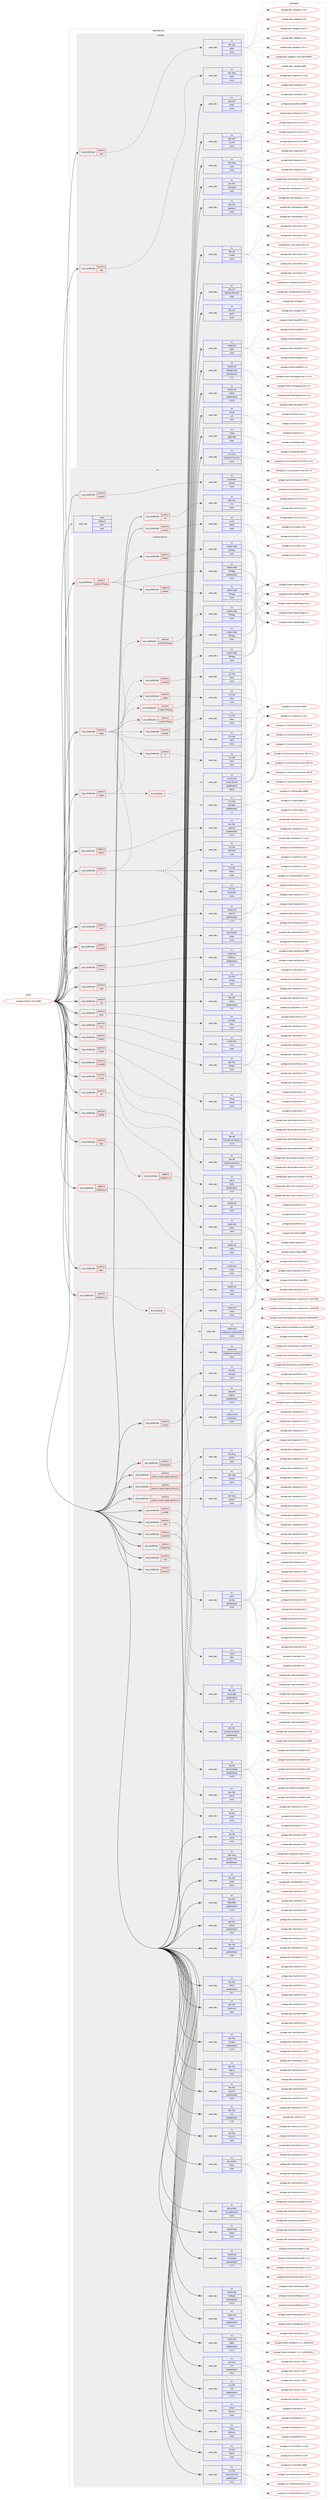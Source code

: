 digraph prolog {

# *************
# Graph options
# *************

newrank=true;
concentrate=true;
compound=true;
graph [rankdir=LR,fontname=Helvetica,fontsize=10,ranksep=1.5];#, ranksep=2.5, nodesep=0.2];
edge  [arrowhead=vee];
node  [fontname=Helvetica,fontsize=10];

# **********
# The ebuild
# **********

subgraph cluster_leftcol {
color=gray;
rank=same;
label=<<i>ebuild</i>>;
id [label="portage://media-tv/kodi-9999", color=red, width=4, href="../media-tv/kodi-9999.svg"];
}

# ****************
# The dependencies
# ****************

subgraph cluster_midcol {
color=gray;
label=<<i>dependencies</i>>;
subgraph cluster_compile {
fillcolor="#eeeeee";
style=filled;
label=<<i>compile</i>>;
subgraph cond84065 {
dependency338176 [label=<<TABLE BORDER="0" CELLBORDER="1" CELLSPACING="0" CELLPADDING="4"><TR><TD ROWSPAN="3" CELLPADDING="10">use_conditional</TD></TR><TR><TD>positive</TD></TR><TR><TD>test</TD></TR></TABLE>>, shape=none, color=red];
subgraph pack248551 {
dependency338177 [label=<<TABLE BORDER="0" CELLBORDER="1" CELLSPACING="0" CELLPADDING="4" WIDTH="220"><TR><TD ROWSPAN="6" CELLPADDING="30">pack_dep</TD></TR><TR><TD WIDTH="110">no</TD></TR><TR><TD>dev-cpp</TD></TR><TR><TD>gtest</TD></TR><TR><TD>none</TD></TR><TR><TD></TD></TR></TABLE>>, shape=none, color=blue];
}
dependency338176:e -> dependency338177:w [weight=20,style="dashed",arrowhead="vee"];
}
id:e -> dependency338176:w [weight=20,style="solid",arrowhead="vee"];
subgraph cond84066 {
dependency338178 [label=<<TABLE BORDER="0" CELLBORDER="1" CELLSPACING="0" CELLPADDING="4"><TR><TD ROWSPAN="3" CELLPADDING="10">use_conditional</TD></TR><TR><TD>positive</TD></TR><TR><TD>x86</TD></TR></TABLE>>, shape=none, color=red];
subgraph pack248552 {
dependency338179 [label=<<TABLE BORDER="0" CELLBORDER="1" CELLSPACING="0" CELLPADDING="4" WIDTH="220"><TR><TD ROWSPAN="6" CELLPADDING="30">pack_dep</TD></TR><TR><TD WIDTH="110">no</TD></TR><TR><TD>dev-lang</TD></TR><TR><TD>nasm</TD></TR><TR><TD>none</TD></TR><TR><TD></TD></TR></TABLE>>, shape=none, color=blue];
}
dependency338178:e -> dependency338179:w [weight=20,style="dashed",arrowhead="vee"];
}
id:e -> dependency338178:w [weight=20,style="solid",arrowhead="vee"];
subgraph pack248553 {
dependency338180 [label=<<TABLE BORDER="0" CELLBORDER="1" CELLSPACING="0" CELLPADDING="4" WIDTH="220"><TR><TD ROWSPAN="6" CELLPADDING="30">pack_dep</TD></TR><TR><TD WIDTH="110">no</TD></TR><TR><TD>app-arch</TD></TR><TR><TD>bzip2</TD></TR><TR><TD>none</TD></TR><TR><TD></TD></TR></TABLE>>, shape=none, color=blue];
}
id:e -> dependency338180:w [weight=20,style="solid",arrowhead="vee"];
subgraph pack248554 {
dependency338181 [label=<<TABLE BORDER="0" CELLBORDER="1" CELLSPACING="0" CELLPADDING="4" WIDTH="220"><TR><TD ROWSPAN="6" CELLPADDING="30">pack_dep</TD></TR><TR><TD WIDTH="110">no</TD></TR><TR><TD>app-arch</TD></TR><TR><TD>xz-utils</TD></TR><TR><TD>none</TD></TR><TR><TD></TD></TR></TABLE>>, shape=none, color=blue];
}
id:e -> dependency338181:w [weight=20,style="solid",arrowhead="vee"];
subgraph pack248555 {
dependency338182 [label=<<TABLE BORDER="0" CELLBORDER="1" CELLSPACING="0" CELLPADDING="4" WIDTH="220"><TR><TD ROWSPAN="6" CELLPADDING="30">pack_dep</TD></TR><TR><TD WIDTH="110">no</TD></TR><TR><TD>dev-lang</TD></TR><TR><TD>swig</TD></TR><TR><TD>none</TD></TR><TR><TD></TD></TR></TABLE>>, shape=none, color=blue];
}
id:e -> dependency338182:w [weight=20,style="solid",arrowhead="vee"];
subgraph pack248556 {
dependency338183 [label=<<TABLE BORDER="0" CELLBORDER="1" CELLSPACING="0" CELLPADDING="4" WIDTH="220"><TR><TD ROWSPAN="6" CELLPADDING="30">pack_dep</TD></TR><TR><TD WIDTH="110">no</TD></TR><TR><TD>dev-libs</TD></TR><TR><TD>crossguid</TD></TR><TR><TD>none</TD></TR><TR><TD></TD></TR></TABLE>>, shape=none, color=blue];
}
id:e -> dependency338183:w [weight=20,style="solid",arrowhead="vee"];
subgraph pack248557 {
dependency338184 [label=<<TABLE BORDER="0" CELLBORDER="1" CELLSPACING="0" CELLPADDING="4" WIDTH="220"><TR><TD ROWSPAN="6" CELLPADDING="30">pack_dep</TD></TR><TR><TD WIDTH="110">no</TD></TR><TR><TD>dev-libs</TD></TR><TR><TD>rapidjson</TD></TR><TR><TD>none</TD></TR><TR><TD></TD></TR></TABLE>>, shape=none, color=blue];
}
id:e -> dependency338184:w [weight=20,style="solid",arrowhead="vee"];
subgraph pack248558 {
dependency338185 [label=<<TABLE BORDER="0" CELLBORDER="1" CELLSPACING="0" CELLPADDING="4" WIDTH="220"><TR><TD ROWSPAN="6" CELLPADDING="30">pack_dep</TD></TR><TR><TD WIDTH="110">no</TD></TR><TR><TD>dev-util</TD></TR><TR><TD>cmake</TD></TR><TR><TD>none</TD></TR><TR><TD></TD></TR></TABLE>>, shape=none, color=blue];
}
id:e -> dependency338185:w [weight=20,style="solid",arrowhead="vee"];
subgraph pack248559 {
dependency338186 [label=<<TABLE BORDER="0" CELLBORDER="1" CELLSPACING="0" CELLPADDING="4" WIDTH="220"><TR><TD ROWSPAN="6" CELLPADDING="30">pack_dep</TD></TR><TR><TD WIDTH="110">no</TD></TR><TR><TD>dev-util</TD></TR><TR><TD>desktop-file-utils</TD></TR><TR><TD>none</TD></TR><TR><TD></TD></TR></TABLE>>, shape=none, color=blue];
}
id:e -> dependency338186:w [weight=20,style="solid",arrowhead="vee"];
subgraph pack248560 {
dependency338187 [label=<<TABLE BORDER="0" CELLBORDER="1" CELLSPACING="0" CELLPADDING="4" WIDTH="220"><TR><TD ROWSPAN="6" CELLPADDING="30">pack_dep</TD></TR><TR><TD WIDTH="110">no</TD></TR><TR><TD>dev-util</TD></TR><TR><TD>gperf</TD></TR><TR><TD>none</TD></TR><TR><TD></TD></TR></TABLE>>, shape=none, color=blue];
}
id:e -> dependency338187:w [weight=20,style="solid",arrowhead="vee"];
subgraph pack248561 {
dependency338188 [label=<<TABLE BORDER="0" CELLBORDER="1" CELLSPACING="0" CELLPADDING="4" WIDTH="220"><TR><TD ROWSPAN="6" CELLPADDING="30">pack_dep</TD></TR><TR><TD WIDTH="110">no</TD></TR><TR><TD>media-libs</TD></TR><TR><TD>giflib</TD></TR><TR><TD>none</TD></TR><TR><TD></TD></TR></TABLE>>, shape=none, color=blue];
}
id:e -> dependency338188:w [weight=20,style="solid",arrowhead="vee"];
subgraph pack248562 {
dependency338189 [label=<<TABLE BORDER="0" CELLBORDER="1" CELLSPACING="0" CELLPADDING="4" WIDTH="220"><TR><TD ROWSPAN="6" CELLPADDING="30">pack_dep</TD></TR><TR><TD WIDTH="110">no</TD></TR><TR><TD>media-libs</TD></TR><TR><TD>libjpeg-turbo</TD></TR><TR><TD>greaterequal</TD></TR><TR><TD>1.5.1</TD></TR></TABLE>>, shape=none, color=blue];
}
id:e -> dependency338189:w [weight=20,style="solid",arrowhead="vee"];
subgraph pack248563 {
dependency338190 [label=<<TABLE BORDER="0" CELLBORDER="1" CELLSPACING="0" CELLPADDING="4" WIDTH="220"><TR><TD ROWSPAN="6" CELLPADDING="30">pack_dep</TD></TR><TR><TD WIDTH="110">no</TD></TR><TR><TD>media-libs</TD></TR><TR><TD>libpng</TD></TR><TR><TD>greaterequal</TD></TR><TR><TD>1.6.26</TD></TR></TABLE>>, shape=none, color=blue];
}
id:e -> dependency338190:w [weight=20,style="solid",arrowhead="vee"];
subgraph pack248564 {
dependency338191 [label=<<TABLE BORDER="0" CELLBORDER="1" CELLSPACING="0" CELLPADDING="4" WIDTH="220"><TR><TD ROWSPAN="6" CELLPADDING="30">pack_dep</TD></TR><TR><TD WIDTH="110">no</TD></TR><TR><TD>virtual</TD></TR><TR><TD>jre</TD></TR><TR><TD>none</TD></TR><TR><TD></TD></TR></TABLE>>, shape=none, color=blue];
}
id:e -> dependency338191:w [weight=20,style="solid",arrowhead="vee"];
subgraph pack248565 {
dependency338192 [label=<<TABLE BORDER="0" CELLBORDER="1" CELLSPACING="0" CELLPADDING="4" WIDTH="220"><TR><TD ROWSPAN="6" CELLPADDING="30">pack_dep</TD></TR><TR><TD WIDTH="110">no</TD></TR><TR><TD>virtual</TD></TR><TR><TD>pkgconfig</TD></TR><TR><TD>none</TD></TR><TR><TD></TD></TR></TABLE>>, shape=none, color=blue];
}
id:e -> dependency338192:w [weight=20,style="solid",arrowhead="vee"];
subgraph pack248566 {
dependency338193 [label=<<TABLE BORDER="0" CELLBORDER="1" CELLSPACING="0" CELLPADDING="4" WIDTH="220"><TR><TD ROWSPAN="6" CELLPADDING="30">pack_dep</TD></TR><TR><TD WIDTH="110">no</TD></TR><TR><TD>x11-misc</TD></TR><TR><TD>shared-mime-info</TD></TR><TR><TD>none</TD></TR><TR><TD></TD></TR></TABLE>>, shape=none, color=blue];
}
id:e -> dependency338193:w [weight=20,style="solid",arrowhead="vee"];
}
subgraph cluster_compileandrun {
fillcolor="#eeeeee";
style=filled;
label=<<i>compile and run</i>>;
subgraph cond84067 {
dependency338194 [label=<<TABLE BORDER="0" CELLBORDER="1" CELLSPACING="0" CELLPADDING="4"><TR><TD ROWSPAN="3" CELLPADDING="10">use_conditional</TD></TR><TR><TD>negative</TD></TR><TR><TD>libressl</TD></TR></TABLE>>, shape=none, color=red];
subgraph pack248567 {
dependency338195 [label=<<TABLE BORDER="0" CELLBORDER="1" CELLSPACING="0" CELLPADDING="4" WIDTH="220"><TR><TD ROWSPAN="6" CELLPADDING="30">pack_dep</TD></TR><TR><TD WIDTH="110">no</TD></TR><TR><TD>dev-libs</TD></TR><TR><TD>openssl</TD></TR><TR><TD>greaterequal</TD></TR><TR><TD>1.0.2l</TD></TR></TABLE>>, shape=none, color=blue];
}
dependency338194:e -> dependency338195:w [weight=20,style="dashed",arrowhead="vee"];
}
id:e -> dependency338194:w [weight=20,style="solid",arrowhead="odotvee"];
subgraph cond84068 {
dependency338196 [label=<<TABLE BORDER="0" CELLBORDER="1" CELLSPACING="0" CELLPADDING="4"><TR><TD ROWSPAN="3" CELLPADDING="10">use_conditional</TD></TR><TR><TD>negative</TD></TR><TR><TD>raspberry-pi</TD></TR></TABLE>>, shape=none, color=red];
subgraph pack248568 {
dependency338197 [label=<<TABLE BORDER="0" CELLBORDER="1" CELLSPACING="0" CELLPADDING="4" WIDTH="220"><TR><TD ROWSPAN="6" CELLPADDING="30">pack_dep</TD></TR><TR><TD WIDTH="110">no</TD></TR><TR><TD>media-libs</TD></TR><TR><TD>mesa</TD></TR><TR><TD>none</TD></TR><TR><TD></TD></TR></TABLE>>, shape=none, color=blue];
}
dependency338196:e -> dependency338197:w [weight=20,style="dashed",arrowhead="vee"];
}
id:e -> dependency338196:w [weight=20,style="solid",arrowhead="odotvee"];
subgraph cond84069 {
dependency338198 [label=<<TABLE BORDER="0" CELLBORDER="1" CELLSPACING="0" CELLPADDING="4"><TR><TD ROWSPAN="3" CELLPADDING="10">use_conditional</TD></TR><TR><TD>positive</TD></TR><TR><TD>X</TD></TR></TABLE>>, shape=none, color=red];
subgraph pack248569 {
dependency338199 [label=<<TABLE BORDER="0" CELLBORDER="1" CELLSPACING="0" CELLPADDING="4" WIDTH="220"><TR><TD ROWSPAN="6" CELLPADDING="30">pack_dep</TD></TR><TR><TD WIDTH="110">no</TD></TR><TR><TD>x11-libs</TD></TR><TR><TD>libX11</TD></TR><TR><TD>none</TD></TR><TR><TD></TD></TR></TABLE>>, shape=none, color=blue];
}
dependency338198:e -> dependency338199:w [weight=20,style="dashed",arrowhead="vee"];
subgraph pack248570 {
dependency338200 [label=<<TABLE BORDER="0" CELLBORDER="1" CELLSPACING="0" CELLPADDING="4" WIDTH="220"><TR><TD ROWSPAN="6" CELLPADDING="30">pack_dep</TD></TR><TR><TD WIDTH="110">no</TD></TR><TR><TD>x11-libs</TD></TR><TR><TD>libXrandr</TD></TR><TR><TD>none</TD></TR><TR><TD></TD></TR></TABLE>>, shape=none, color=blue];
}
dependency338198:e -> dependency338200:w [weight=20,style="dashed",arrowhead="vee"];
subgraph pack248571 {
dependency338201 [label=<<TABLE BORDER="0" CELLBORDER="1" CELLSPACING="0" CELLPADDING="4" WIDTH="220"><TR><TD ROWSPAN="6" CELLPADDING="30">pack_dep</TD></TR><TR><TD WIDTH="110">no</TD></TR><TR><TD>x11-libs</TD></TR><TR><TD>libXrender</TD></TR><TR><TD>none</TD></TR><TR><TD></TD></TR></TABLE>>, shape=none, color=blue];
}
dependency338198:e -> dependency338201:w [weight=20,style="dashed",arrowhead="vee"];
subgraph cond84070 {
dependency338202 [label=<<TABLE BORDER="0" CELLBORDER="1" CELLSPACING="0" CELLPADDING="4"><TR><TD ROWSPAN="3" CELLPADDING="10">use_conditional</TD></TR><TR><TD>positive</TD></TR><TR><TD>system-ffmpeg</TD></TR></TABLE>>, shape=none, color=red];
subgraph pack248572 {
dependency338203 [label=<<TABLE BORDER="0" CELLBORDER="1" CELLSPACING="0" CELLPADDING="4" WIDTH="220"><TR><TD ROWSPAN="6" CELLPADDING="30">pack_dep</TD></TR><TR><TD WIDTH="110">no</TD></TR><TR><TD>media-video</TD></TR><TR><TD>ffmpeg</TD></TR><TR><TD>none</TD></TR><TR><TD></TD></TR></TABLE>>, shape=none, color=blue];
}
dependency338202:e -> dependency338203:w [weight=20,style="dashed",arrowhead="vee"];
}
dependency338198:e -> dependency338202:w [weight=20,style="dashed",arrowhead="vee"];
}
id:e -> dependency338198:w [weight=20,style="solid",arrowhead="odotvee"];
subgraph cond84071 {
dependency338204 [label=<<TABLE BORDER="0" CELLBORDER="1" CELLSPACING="0" CELLPADDING="4"><TR><TD ROWSPAN="3" CELLPADDING="10">use_conditional</TD></TR><TR><TD>positive</TD></TR><TR><TD>airplay</TD></TR></TABLE>>, shape=none, color=red];
subgraph pack248573 {
dependency338205 [label=<<TABLE BORDER="0" CELLBORDER="1" CELLSPACING="0" CELLPADDING="4" WIDTH="220"><TR><TD ROWSPAN="6" CELLPADDING="30">pack_dep</TD></TR><TR><TD WIDTH="110">no</TD></TR><TR><TD>app-pda</TD></TR><TR><TD>libplist</TD></TR><TR><TD>greaterequal</TD></TR><TR><TD>2.0.0</TD></TR></TABLE>>, shape=none, color=blue];
}
dependency338204:e -> dependency338205:w [weight=20,style="dashed",arrowhead="vee"];
subgraph pack248574 {
dependency338206 [label=<<TABLE BORDER="0" CELLBORDER="1" CELLSPACING="0" CELLPADDING="4" WIDTH="220"><TR><TD ROWSPAN="6" CELLPADDING="30">pack_dep</TD></TR><TR><TD WIDTH="110">no</TD></TR><TR><TD>net-libs</TD></TR><TR><TD>shairplay</TD></TR><TR><TD>none</TD></TR><TR><TD></TD></TR></TABLE>>, shape=none, color=blue];
}
dependency338204:e -> dependency338206:w [weight=20,style="dashed",arrowhead="vee"];
}
id:e -> dependency338204:w [weight=20,style="solid",arrowhead="odotvee"];
subgraph cond84072 {
dependency338207 [label=<<TABLE BORDER="0" CELLBORDER="1" CELLSPACING="0" CELLPADDING="4"><TR><TD ROWSPAN="3" CELLPADDING="10">use_conditional</TD></TR><TR><TD>positive</TD></TR><TR><TD>alsa</TD></TR></TABLE>>, shape=none, color=red];
subgraph pack248575 {
dependency338208 [label=<<TABLE BORDER="0" CELLBORDER="1" CELLSPACING="0" CELLPADDING="4" WIDTH="220"><TR><TD ROWSPAN="6" CELLPADDING="30">pack_dep</TD></TR><TR><TD WIDTH="110">no</TD></TR><TR><TD>media-libs</TD></TR><TR><TD>alsa-lib</TD></TR><TR><TD>greaterequal</TD></TR><TR><TD>1.1.4.1</TD></TR></TABLE>>, shape=none, color=blue];
}
dependency338207:e -> dependency338208:w [weight=20,style="dashed",arrowhead="vee"];
}
id:e -> dependency338207:w [weight=20,style="solid",arrowhead="odotvee"];
subgraph cond84073 {
dependency338209 [label=<<TABLE BORDER="0" CELLBORDER="1" CELLSPACING="0" CELLPADDING="4"><TR><TD ROWSPAN="3" CELLPADDING="10">use_conditional</TD></TR><TR><TD>positive</TD></TR><TR><TD>bluetooth</TD></TR></TABLE>>, shape=none, color=red];
subgraph pack248576 {
dependency338210 [label=<<TABLE BORDER="0" CELLBORDER="1" CELLSPACING="0" CELLPADDING="4" WIDTH="220"><TR><TD ROWSPAN="6" CELLPADDING="30">pack_dep</TD></TR><TR><TD WIDTH="110">no</TD></TR><TR><TD>net-wireless</TD></TR><TR><TD>bluez</TD></TR><TR><TD>none</TD></TR><TR><TD></TD></TR></TABLE>>, shape=none, color=blue];
}
dependency338209:e -> dependency338210:w [weight=20,style="dashed",arrowhead="vee"];
}
id:e -> dependency338209:w [weight=20,style="solid",arrowhead="odotvee"];
subgraph cond84074 {
dependency338211 [label=<<TABLE BORDER="0" CELLBORDER="1" CELLSPACING="0" CELLPADDING="4"><TR><TD ROWSPAN="3" CELLPADDING="10">use_conditional</TD></TR><TR><TD>positive</TD></TR><TR><TD>bluray</TD></TR></TABLE>>, shape=none, color=red];
subgraph pack248577 {
dependency338212 [label=<<TABLE BORDER="0" CELLBORDER="1" CELLSPACING="0" CELLPADDING="4" WIDTH="220"><TR><TD ROWSPAN="6" CELLPADDING="30">pack_dep</TD></TR><TR><TD WIDTH="110">no</TD></TR><TR><TD>media-libs</TD></TR><TR><TD>libbluray</TD></TR><TR><TD>greaterequal</TD></TR><TR><TD>1.1.2</TD></TR></TABLE>>, shape=none, color=blue];
}
dependency338211:e -> dependency338212:w [weight=20,style="dashed",arrowhead="vee"];
}
id:e -> dependency338211:w [weight=20,style="solid",arrowhead="odotvee"];
subgraph cond84075 {
dependency338213 [label=<<TABLE BORDER="0" CELLBORDER="1" CELLSPACING="0" CELLPADDING="4"><TR><TD ROWSPAN="3" CELLPADDING="10">use_conditional</TD></TR><TR><TD>positive</TD></TR><TR><TD>caps</TD></TR></TABLE>>, shape=none, color=red];
subgraph pack248578 {
dependency338214 [label=<<TABLE BORDER="0" CELLBORDER="1" CELLSPACING="0" CELLPADDING="4" WIDTH="220"><TR><TD ROWSPAN="6" CELLPADDING="30">pack_dep</TD></TR><TR><TD WIDTH="110">no</TD></TR><TR><TD>sys-libs</TD></TR><TR><TD>libcap</TD></TR><TR><TD>none</TD></TR><TR><TD></TD></TR></TABLE>>, shape=none, color=blue];
}
dependency338213:e -> dependency338214:w [weight=20,style="dashed",arrowhead="vee"];
}
id:e -> dependency338213:w [weight=20,style="solid",arrowhead="odotvee"];
subgraph cond84076 {
dependency338215 [label=<<TABLE BORDER="0" CELLBORDER="1" CELLSPACING="0" CELLPADDING="4"><TR><TD ROWSPAN="3" CELLPADDING="10">use_conditional</TD></TR><TR><TD>positive</TD></TR><TR><TD>cec</TD></TR></TABLE>>, shape=none, color=red];
subgraph pack248579 {
dependency338216 [label=<<TABLE BORDER="0" CELLBORDER="1" CELLSPACING="0" CELLPADDING="4" WIDTH="220"><TR><TD ROWSPAN="6" CELLPADDING="30">pack_dep</TD></TR><TR><TD WIDTH="110">no</TD></TR><TR><TD>dev-libs</TD></TR><TR><TD>libcec</TD></TR><TR><TD>greaterequal</TD></TR><TR><TD>4.0</TD></TR></TABLE>>, shape=none, color=blue];
}
dependency338215:e -> dependency338216:w [weight=20,style="dashed",arrowhead="vee"];
}
id:e -> dependency338215:w [weight=20,style="solid",arrowhead="odotvee"];
subgraph cond84077 {
dependency338217 [label=<<TABLE BORDER="0" CELLBORDER="1" CELLSPACING="0" CELLPADDING="4"><TR><TD ROWSPAN="3" CELLPADDING="10">use_conditional</TD></TR><TR><TD>positive</TD></TR><TR><TD>dbus</TD></TR></TABLE>>, shape=none, color=red];
subgraph pack248580 {
dependency338218 [label=<<TABLE BORDER="0" CELLBORDER="1" CELLSPACING="0" CELLPADDING="4" WIDTH="220"><TR><TD ROWSPAN="6" CELLPADDING="30">pack_dep</TD></TR><TR><TD WIDTH="110">no</TD></TR><TR><TD>sys-apps</TD></TR><TR><TD>dbus</TD></TR><TR><TD>none</TD></TR><TR><TD></TD></TR></TABLE>>, shape=none, color=blue];
}
dependency338217:e -> dependency338218:w [weight=20,style="dashed",arrowhead="vee"];
}
id:e -> dependency338217:w [weight=20,style="solid",arrowhead="odotvee"];
subgraph cond84078 {
dependency338219 [label=<<TABLE BORDER="0" CELLBORDER="1" CELLSPACING="0" CELLPADDING="4"><TR><TD ROWSPAN="3" CELLPADDING="10">use_conditional</TD></TR><TR><TD>positive</TD></TR><TR><TD>gbm</TD></TR></TABLE>>, shape=none, color=red];
subgraph pack248581 {
dependency338220 [label=<<TABLE BORDER="0" CELLBORDER="1" CELLSPACING="0" CELLPADDING="4" WIDTH="220"><TR><TD ROWSPAN="6" CELLPADDING="30">pack_dep</TD></TR><TR><TD WIDTH="110">no</TD></TR><TR><TD>media-libs</TD></TR><TR><TD>mesa</TD></TR><TR><TD>none</TD></TR><TR><TD></TD></TR></TABLE>>, shape=none, color=blue];
}
dependency338219:e -> dependency338220:w [weight=20,style="dashed",arrowhead="vee"];
}
id:e -> dependency338219:w [weight=20,style="solid",arrowhead="odotvee"];
subgraph cond84079 {
dependency338221 [label=<<TABLE BORDER="0" CELLBORDER="1" CELLSPACING="0" CELLPADDING="4"><TR><TD ROWSPAN="3" CELLPADDING="10">use_conditional</TD></TR><TR><TD>positive</TD></TR><TR><TD>gles</TD></TR></TABLE>>, shape=none, color=red];
subgraph cond84080 {
dependency338222 [label=<<TABLE BORDER="0" CELLBORDER="1" CELLSPACING="0" CELLPADDING="4"><TR><TD ROWSPAN="3" CELLPADDING="10">use_conditional</TD></TR><TR><TD>negative</TD></TR><TR><TD>raspberry-pi</TD></TR></TABLE>>, shape=none, color=red];
subgraph pack248582 {
dependency338223 [label=<<TABLE BORDER="0" CELLBORDER="1" CELLSPACING="0" CELLPADDING="4" WIDTH="220"><TR><TD ROWSPAN="6" CELLPADDING="30">pack_dep</TD></TR><TR><TD WIDTH="110">no</TD></TR><TR><TD>media-libs</TD></TR><TR><TD>mesa</TD></TR><TR><TD>none</TD></TR><TR><TD></TD></TR></TABLE>>, shape=none, color=blue];
}
dependency338222:e -> dependency338223:w [weight=20,style="dashed",arrowhead="vee"];
}
dependency338221:e -> dependency338222:w [weight=20,style="dashed",arrowhead="vee"];
}
id:e -> dependency338221:w [weight=20,style="solid",arrowhead="odotvee"];
subgraph cond84081 {
dependency338224 [label=<<TABLE BORDER="0" CELLBORDER="1" CELLSPACING="0" CELLPADDING="4"><TR><TD ROWSPAN="3" CELLPADDING="10">use_conditional</TD></TR><TR><TD>positive</TD></TR><TR><TD>lcms</TD></TR></TABLE>>, shape=none, color=red];
subgraph pack248583 {
dependency338225 [label=<<TABLE BORDER="0" CELLBORDER="1" CELLSPACING="0" CELLPADDING="4" WIDTH="220"><TR><TD ROWSPAN="6" CELLPADDING="30">pack_dep</TD></TR><TR><TD WIDTH="110">no</TD></TR><TR><TD>media-libs</TD></TR><TR><TD>lcms</TD></TR><TR><TD>none</TD></TR><TR><TD></TD></TR></TABLE>>, shape=none, color=blue];
}
dependency338224:e -> dependency338225:w [weight=20,style="dashed",arrowhead="vee"];
}
id:e -> dependency338224:w [weight=20,style="solid",arrowhead="odotvee"];
subgraph cond84082 {
dependency338226 [label=<<TABLE BORDER="0" CELLBORDER="1" CELLSPACING="0" CELLPADDING="4"><TR><TD ROWSPAN="3" CELLPADDING="10">use_conditional</TD></TR><TR><TD>positive</TD></TR><TR><TD>libressl</TD></TR></TABLE>>, shape=none, color=red];
subgraph pack248584 {
dependency338227 [label=<<TABLE BORDER="0" CELLBORDER="1" CELLSPACING="0" CELLPADDING="4" WIDTH="220"><TR><TD ROWSPAN="6" CELLPADDING="30">pack_dep</TD></TR><TR><TD WIDTH="110">no</TD></TR><TR><TD>dev-libs</TD></TR><TR><TD>libressl</TD></TR><TR><TD>none</TD></TR><TR><TD></TD></TR></TABLE>>, shape=none, color=blue];
}
dependency338226:e -> dependency338227:w [weight=20,style="dashed",arrowhead="vee"];
}
id:e -> dependency338226:w [weight=20,style="solid",arrowhead="odotvee"];
subgraph cond84083 {
dependency338228 [label=<<TABLE BORDER="0" CELLBORDER="1" CELLSPACING="0" CELLPADDING="4"><TR><TD ROWSPAN="3" CELLPADDING="10">use_conditional</TD></TR><TR><TD>positive</TD></TR><TR><TD>libusb</TD></TR></TABLE>>, shape=none, color=red];
subgraph pack248585 {
dependency338229 [label=<<TABLE BORDER="0" CELLBORDER="1" CELLSPACING="0" CELLPADDING="4" WIDTH="220"><TR><TD ROWSPAN="6" CELLPADDING="30">pack_dep</TD></TR><TR><TD WIDTH="110">no</TD></TR><TR><TD>virtual</TD></TR><TR><TD>libusb</TD></TR><TR><TD>none</TD></TR><TR><TD></TD></TR></TABLE>>, shape=none, color=blue];
}
dependency338228:e -> dependency338229:w [weight=20,style="dashed",arrowhead="vee"];
}
id:e -> dependency338228:w [weight=20,style="solid",arrowhead="odotvee"];
subgraph cond84084 {
dependency338230 [label=<<TABLE BORDER="0" CELLBORDER="1" CELLSPACING="0" CELLPADDING="4"><TR><TD ROWSPAN="3" CELLPADDING="10">use_conditional</TD></TR><TR><TD>positive</TD></TR><TR><TD>mariadb</TD></TR></TABLE>>, shape=none, color=red];
subgraph pack248586 {
dependency338231 [label=<<TABLE BORDER="0" CELLBORDER="1" CELLSPACING="0" CELLPADDING="4" WIDTH="220"><TR><TD ROWSPAN="6" CELLPADDING="30">pack_dep</TD></TR><TR><TD WIDTH="110">no</TD></TR><TR><TD>dev-db</TD></TR><TR><TD>mariadb-connector-c</TD></TR><TR><TD>none</TD></TR><TR><TD></TD></TR></TABLE>>, shape=none, color=blue];
}
dependency338230:e -> dependency338231:w [weight=20,style="dashed",arrowhead="vee"];
}
id:e -> dependency338230:w [weight=20,style="solid",arrowhead="odotvee"];
subgraph cond84085 {
dependency338232 [label=<<TABLE BORDER="0" CELLBORDER="1" CELLSPACING="0" CELLPADDING="4"><TR><TD ROWSPAN="3" CELLPADDING="10">use_conditional</TD></TR><TR><TD>positive</TD></TR><TR><TD>mysql</TD></TR></TABLE>>, shape=none, color=red];
subgraph pack248587 {
dependency338233 [label=<<TABLE BORDER="0" CELLBORDER="1" CELLSPACING="0" CELLPADDING="4" WIDTH="220"><TR><TD ROWSPAN="6" CELLPADDING="30">pack_dep</TD></TR><TR><TD WIDTH="110">no</TD></TR><TR><TD>dev-db</TD></TR><TR><TD>mysql-connector-c</TD></TR><TR><TD>none</TD></TR><TR><TD></TD></TR></TABLE>>, shape=none, color=blue];
}
dependency338232:e -> dependency338233:w [weight=20,style="dashed",arrowhead="vee"];
}
id:e -> dependency338232:w [weight=20,style="solid",arrowhead="odotvee"];
subgraph cond84086 {
dependency338234 [label=<<TABLE BORDER="0" CELLBORDER="1" CELLSPACING="0" CELLPADDING="4"><TR><TD ROWSPAN="3" CELLPADDING="10">use_conditional</TD></TR><TR><TD>positive</TD></TR><TR><TD>nfs</TD></TR></TABLE>>, shape=none, color=red];
subgraph pack248588 {
dependency338235 [label=<<TABLE BORDER="0" CELLBORDER="1" CELLSPACING="0" CELLPADDING="4" WIDTH="220"><TR><TD ROWSPAN="6" CELLPADDING="30">pack_dep</TD></TR><TR><TD WIDTH="110">no</TD></TR><TR><TD>net-fs</TD></TR><TR><TD>libnfs</TD></TR><TR><TD>greaterequal</TD></TR><TR><TD>2.0.0</TD></TR></TABLE>>, shape=none, color=blue];
}
dependency338234:e -> dependency338235:w [weight=20,style="dashed",arrowhead="vee"];
}
id:e -> dependency338234:w [weight=20,style="solid",arrowhead="odotvee"];
subgraph cond84087 {
dependency338236 [label=<<TABLE BORDER="0" CELLBORDER="1" CELLSPACING="0" CELLPADDING="4"><TR><TD ROWSPAN="3" CELLPADDING="10">use_conditional</TD></TR><TR><TD>positive</TD></TR><TR><TD>opengl</TD></TR></TABLE>>, shape=none, color=red];
subgraph pack248589 {
dependency338237 [label=<<TABLE BORDER="0" CELLBORDER="1" CELLSPACING="0" CELLPADDING="4" WIDTH="220"><TR><TD ROWSPAN="6" CELLPADDING="30">pack_dep</TD></TR><TR><TD WIDTH="110">no</TD></TR><TR><TD>media-libs</TD></TR><TR><TD>glu</TD></TR><TR><TD>none</TD></TR><TR><TD></TD></TR></TABLE>>, shape=none, color=blue];
}
dependency338236:e -> dependency338237:w [weight=20,style="dashed",arrowhead="vee"];
}
id:e -> dependency338236:w [weight=20,style="solid",arrowhead="odotvee"];
subgraph cond84088 {
dependency338238 [label=<<TABLE BORDER="0" CELLBORDER="1" CELLSPACING="0" CELLPADDING="4"><TR><TD ROWSPAN="3" CELLPADDING="10">use_conditional</TD></TR><TR><TD>positive</TD></TR><TR><TD>pulseaudio</TD></TR></TABLE>>, shape=none, color=red];
subgraph pack248590 {
dependency338239 [label=<<TABLE BORDER="0" CELLBORDER="1" CELLSPACING="0" CELLPADDING="4" WIDTH="220"><TR><TD ROWSPAN="6" CELLPADDING="30">pack_dep</TD></TR><TR><TD WIDTH="110">no</TD></TR><TR><TD>media-sound</TD></TR><TR><TD>pulseaudio</TD></TR><TR><TD>none</TD></TR><TR><TD></TD></TR></TABLE>>, shape=none, color=blue];
}
dependency338238:e -> dependency338239:w [weight=20,style="dashed",arrowhead="vee"];
}
id:e -> dependency338238:w [weight=20,style="solid",arrowhead="odotvee"];
subgraph cond84089 {
dependency338240 [label=<<TABLE BORDER="0" CELLBORDER="1" CELLSPACING="0" CELLPADDING="4"><TR><TD ROWSPAN="3" CELLPADDING="10">use_conditional</TD></TR><TR><TD>positive</TD></TR><TR><TD>python_single_target_python3_5</TD></TR></TABLE>>, shape=none, color=red];
subgraph pack248591 {
dependency338241 [label=<<TABLE BORDER="0" CELLBORDER="1" CELLSPACING="0" CELLPADDING="4" WIDTH="220"><TR><TD ROWSPAN="6" CELLPADDING="30">pack_dep</TD></TR><TR><TD WIDTH="110">no</TD></TR><TR><TD>dev-lang</TD></TR><TR><TD>python</TD></TR><TR><TD>none</TD></TR><TR><TD></TD></TR></TABLE>>, shape=none, color=blue];
}
dependency338240:e -> dependency338241:w [weight=20,style="dashed",arrowhead="vee"];
}
id:e -> dependency338240:w [weight=20,style="solid",arrowhead="odotvee"];
subgraph cond84090 {
dependency338242 [label=<<TABLE BORDER="0" CELLBORDER="1" CELLSPACING="0" CELLPADDING="4"><TR><TD ROWSPAN="3" CELLPADDING="10">use_conditional</TD></TR><TR><TD>positive</TD></TR><TR><TD>python_single_target_python3_6</TD></TR></TABLE>>, shape=none, color=red];
subgraph pack248592 {
dependency338243 [label=<<TABLE BORDER="0" CELLBORDER="1" CELLSPACING="0" CELLPADDING="4" WIDTH="220"><TR><TD ROWSPAN="6" CELLPADDING="30">pack_dep</TD></TR><TR><TD WIDTH="110">no</TD></TR><TR><TD>dev-lang</TD></TR><TR><TD>python</TD></TR><TR><TD>none</TD></TR><TR><TD></TD></TR></TABLE>>, shape=none, color=blue];
}
dependency338242:e -> dependency338243:w [weight=20,style="dashed",arrowhead="vee"];
}
id:e -> dependency338242:w [weight=20,style="solid",arrowhead="odotvee"];
subgraph cond84091 {
dependency338244 [label=<<TABLE BORDER="0" CELLBORDER="1" CELLSPACING="0" CELLPADDING="4"><TR><TD ROWSPAN="3" CELLPADDING="10">use_conditional</TD></TR><TR><TD>positive</TD></TR><TR><TD>python_single_target_python3_7</TD></TR></TABLE>>, shape=none, color=red];
subgraph pack248593 {
dependency338245 [label=<<TABLE BORDER="0" CELLBORDER="1" CELLSPACING="0" CELLPADDING="4" WIDTH="220"><TR><TD ROWSPAN="6" CELLPADDING="30">pack_dep</TD></TR><TR><TD WIDTH="110">no</TD></TR><TR><TD>dev-lang</TD></TR><TR><TD>python</TD></TR><TR><TD>none</TD></TR><TR><TD></TD></TR></TABLE>>, shape=none, color=blue];
}
dependency338244:e -> dependency338245:w [weight=20,style="dashed",arrowhead="vee"];
}
id:e -> dependency338244:w [weight=20,style="solid",arrowhead="odotvee"];
subgraph cond84092 {
dependency338246 [label=<<TABLE BORDER="0" CELLBORDER="1" CELLSPACING="0" CELLPADDING="4"><TR><TD ROWSPAN="3" CELLPADDING="10">use_conditional</TD></TR><TR><TD>positive</TD></TR><TR><TD>raspberry-pi</TD></TR></TABLE>>, shape=none, color=red];
subgraph any5412 {
dependency338247 [label=<<TABLE BORDER="0" CELLBORDER="1" CELLSPACING="0" CELLPADDING="4"><TR><TD CELLPADDING="10">any_of_group</TD></TR></TABLE>>, shape=none, color=red];subgraph pack248594 {
dependency338248 [label=<<TABLE BORDER="0" CELLBORDER="1" CELLSPACING="0" CELLPADDING="4" WIDTH="220"><TR><TD ROWSPAN="6" CELLPADDING="30">pack_dep</TD></TR><TR><TD WIDTH="110">no</TD></TR><TR><TD>media-libs</TD></TR><TR><TD>raspberrypi-userland</TD></TR><TR><TD>none</TD></TR><TR><TD></TD></TR></TABLE>>, shape=none, color=blue];
}
dependency338247:e -> dependency338248:w [weight=20,style="dotted",arrowhead="oinv"];
subgraph pack248595 {
dependency338249 [label=<<TABLE BORDER="0" CELLBORDER="1" CELLSPACING="0" CELLPADDING="4" WIDTH="220"><TR><TD ROWSPAN="6" CELLPADDING="30">pack_dep</TD></TR><TR><TD WIDTH="110">no</TD></TR><TR><TD>media-libs</TD></TR><TR><TD>raspberrypi-userland-bin</TD></TR><TR><TD>none</TD></TR><TR><TD></TD></TR></TABLE>>, shape=none, color=blue];
}
dependency338247:e -> dependency338249:w [weight=20,style="dotted",arrowhead="oinv"];
subgraph pack248596 {
dependency338250 [label=<<TABLE BORDER="0" CELLBORDER="1" CELLSPACING="0" CELLPADDING="4" WIDTH="220"><TR><TD ROWSPAN="6" CELLPADDING="30">pack_dep</TD></TR><TR><TD WIDTH="110">no</TD></TR><TR><TD>media-libs</TD></TR><TR><TD>mesa</TD></TR><TR><TD>none</TD></TR><TR><TD></TD></TR></TABLE>>, shape=none, color=blue];
}
dependency338247:e -> dependency338250:w [weight=20,style="dotted",arrowhead="oinv"];
}
dependency338246:e -> dependency338247:w [weight=20,style="dashed",arrowhead="vee"];
}
id:e -> dependency338246:w [weight=20,style="solid",arrowhead="odotvee"];
subgraph cond84093 {
dependency338251 [label=<<TABLE BORDER="0" CELLBORDER="1" CELLSPACING="0" CELLPADDING="4"><TR><TD ROWSPAN="3" CELLPADDING="10">use_conditional</TD></TR><TR><TD>positive</TD></TR><TR><TD>samba</TD></TR></TABLE>>, shape=none, color=red];
subgraph pack248597 {
dependency338252 [label=<<TABLE BORDER="0" CELLBORDER="1" CELLSPACING="0" CELLPADDING="4" WIDTH="220"><TR><TD ROWSPAN="6" CELLPADDING="30">pack_dep</TD></TR><TR><TD WIDTH="110">no</TD></TR><TR><TD>net-fs</TD></TR><TR><TD>samba</TD></TR><TR><TD>greaterequal</TD></TR><TR><TD>3.4.6</TD></TR></TABLE>>, shape=none, color=blue];
}
dependency338251:e -> dependency338252:w [weight=20,style="dashed",arrowhead="vee"];
}
id:e -> dependency338251:w [weight=20,style="solid",arrowhead="odotvee"];
subgraph cond84094 {
dependency338253 [label=<<TABLE BORDER="0" CELLBORDER="1" CELLSPACING="0" CELLPADDING="4"><TR><TD ROWSPAN="3" CELLPADDING="10">use_conditional</TD></TR><TR><TD>positive</TD></TR><TR><TD>system-ffmpeg</TD></TR></TABLE>>, shape=none, color=red];
subgraph pack248598 {
dependency338254 [label=<<TABLE BORDER="0" CELLBORDER="1" CELLSPACING="0" CELLPADDING="4" WIDTH="220"><TR><TD ROWSPAN="6" CELLPADDING="30">pack_dep</TD></TR><TR><TD WIDTH="110">no</TD></TR><TR><TD>media-video</TD></TR><TR><TD>ffmpeg</TD></TR><TR><TD>greaterequal</TD></TR><TR><TD>4.0.4</TD></TR></TABLE>>, shape=none, color=blue];
}
dependency338253:e -> dependency338254:w [weight=20,style="dashed",arrowhead="vee"];
subgraph cond84095 {
dependency338255 [label=<<TABLE BORDER="0" CELLBORDER="1" CELLSPACING="0" CELLPADDING="4"><TR><TD ROWSPAN="3" CELLPADDING="10">use_conditional</TD></TR><TR><TD>positive</TD></TR><TR><TD>libressl</TD></TR></TABLE>>, shape=none, color=red];
subgraph pack248599 {
dependency338256 [label=<<TABLE BORDER="0" CELLBORDER="1" CELLSPACING="0" CELLPADDING="4" WIDTH="220"><TR><TD ROWSPAN="6" CELLPADDING="30">pack_dep</TD></TR><TR><TD WIDTH="110">no</TD></TR><TR><TD>media-video</TD></TR><TR><TD>ffmpeg</TD></TR><TR><TD>none</TD></TR><TR><TD></TD></TR></TABLE>>, shape=none, color=blue];
}
dependency338255:e -> dependency338256:w [weight=20,style="dashed",arrowhead="vee"];
}
dependency338253:e -> dependency338255:w [weight=20,style="dashed",arrowhead="vee"];
subgraph cond84096 {
dependency338257 [label=<<TABLE BORDER="0" CELLBORDER="1" CELLSPACING="0" CELLPADDING="4"><TR><TD ROWSPAN="3" CELLPADDING="10">use_conditional</TD></TR><TR><TD>negative</TD></TR><TR><TD>libressl</TD></TR></TABLE>>, shape=none, color=red];
subgraph pack248600 {
dependency338258 [label=<<TABLE BORDER="0" CELLBORDER="1" CELLSPACING="0" CELLPADDING="4" WIDTH="220"><TR><TD ROWSPAN="6" CELLPADDING="30">pack_dep</TD></TR><TR><TD WIDTH="110">no</TD></TR><TR><TD>media-video</TD></TR><TR><TD>ffmpeg</TD></TR><TR><TD>none</TD></TR><TR><TD></TD></TR></TABLE>>, shape=none, color=blue];
}
dependency338257:e -> dependency338258:w [weight=20,style="dashed",arrowhead="vee"];
}
dependency338253:e -> dependency338257:w [weight=20,style="dashed",arrowhead="vee"];
}
id:e -> dependency338253:w [weight=20,style="solid",arrowhead="odotvee"];
subgraph cond84097 {
dependency338259 [label=<<TABLE BORDER="0" CELLBORDER="1" CELLSPACING="0" CELLPADDING="4"><TR><TD ROWSPAN="3" CELLPADDING="10">use_conditional</TD></TR><TR><TD>positive</TD></TR><TR><TD>udev</TD></TR></TABLE>>, shape=none, color=red];
subgraph pack248601 {
dependency338260 [label=<<TABLE BORDER="0" CELLBORDER="1" CELLSPACING="0" CELLPADDING="4" WIDTH="220"><TR><TD ROWSPAN="6" CELLPADDING="30">pack_dep</TD></TR><TR><TD WIDTH="110">no</TD></TR><TR><TD>virtual</TD></TR><TR><TD>udev</TD></TR><TR><TD>none</TD></TR><TR><TD></TD></TR></TABLE>>, shape=none, color=blue];
}
dependency338259:e -> dependency338260:w [weight=20,style="dashed",arrowhead="vee"];
}
id:e -> dependency338259:w [weight=20,style="solid",arrowhead="odotvee"];
subgraph cond84098 {
dependency338261 [label=<<TABLE BORDER="0" CELLBORDER="1" CELLSPACING="0" CELLPADDING="4"><TR><TD ROWSPAN="3" CELLPADDING="10">use_conditional</TD></TR><TR><TD>positive</TD></TR><TR><TD>vaapi</TD></TR></TABLE>>, shape=none, color=red];
subgraph pack248602 {
dependency338262 [label=<<TABLE BORDER="0" CELLBORDER="1" CELLSPACING="0" CELLPADDING="4" WIDTH="220"><TR><TD ROWSPAN="6" CELLPADDING="30">pack_dep</TD></TR><TR><TD WIDTH="110">no</TD></TR><TR><TD>x11-libs</TD></TR><TR><TD>libva</TD></TR><TR><TD>none</TD></TR><TR><TD></TD></TR></TABLE>>, shape=none, color=blue];
}
dependency338261:e -> dependency338262:w [weight=20,style="dashed",arrowhead="vee"];
subgraph cond84099 {
dependency338263 [label=<<TABLE BORDER="0" CELLBORDER="1" CELLSPACING="0" CELLPADDING="4"><TR><TD ROWSPAN="3" CELLPADDING="10">use_conditional</TD></TR><TR><TD>positive</TD></TR><TR><TD>opengl</TD></TR></TABLE>>, shape=none, color=red];
subgraph pack248603 {
dependency338264 [label=<<TABLE BORDER="0" CELLBORDER="1" CELLSPACING="0" CELLPADDING="4" WIDTH="220"><TR><TD ROWSPAN="6" CELLPADDING="30">pack_dep</TD></TR><TR><TD WIDTH="110">no</TD></TR><TR><TD>x11-libs</TD></TR><TR><TD>libva</TD></TR><TR><TD>none</TD></TR><TR><TD></TD></TR></TABLE>>, shape=none, color=blue];
}
dependency338263:e -> dependency338264:w [weight=20,style="dashed",arrowhead="vee"];
}
dependency338261:e -> dependency338263:w [weight=20,style="dashed",arrowhead="vee"];
subgraph cond84100 {
dependency338265 [label=<<TABLE BORDER="0" CELLBORDER="1" CELLSPACING="0" CELLPADDING="4"><TR><TD ROWSPAN="3" CELLPADDING="10">use_conditional</TD></TR><TR><TD>positive</TD></TR><TR><TD>system-ffmpeg</TD></TR></TABLE>>, shape=none, color=red];
subgraph pack248604 {
dependency338266 [label=<<TABLE BORDER="0" CELLBORDER="1" CELLSPACING="0" CELLPADDING="4" WIDTH="220"><TR><TD ROWSPAN="6" CELLPADDING="30">pack_dep</TD></TR><TR><TD WIDTH="110">no</TD></TR><TR><TD>media-video</TD></TR><TR><TD>ffmpeg</TD></TR><TR><TD>none</TD></TR><TR><TD></TD></TR></TABLE>>, shape=none, color=blue];
}
dependency338265:e -> dependency338266:w [weight=20,style="dashed",arrowhead="vee"];
}
dependency338261:e -> dependency338265:w [weight=20,style="dashed",arrowhead="vee"];
subgraph cond84101 {
dependency338267 [label=<<TABLE BORDER="0" CELLBORDER="1" CELLSPACING="0" CELLPADDING="4"><TR><TD ROWSPAN="3" CELLPADDING="10">use_conditional</TD></TR><TR><TD>positive</TD></TR><TR><TD>vdpau</TD></TR></TABLE>>, shape=none, color=red];
subgraph pack248605 {
dependency338268 [label=<<TABLE BORDER="0" CELLBORDER="1" CELLSPACING="0" CELLPADDING="4" WIDTH="220"><TR><TD ROWSPAN="6" CELLPADDING="30">pack_dep</TD></TR><TR><TD WIDTH="110">no</TD></TR><TR><TD>x11-libs</TD></TR><TR><TD>libva</TD></TR><TR><TD>none</TD></TR><TR><TD></TD></TR></TABLE>>, shape=none, color=blue];
}
dependency338267:e -> dependency338268:w [weight=20,style="dashed",arrowhead="vee"];
}
dependency338261:e -> dependency338267:w [weight=20,style="dashed",arrowhead="vee"];
subgraph cond84102 {
dependency338269 [label=<<TABLE BORDER="0" CELLBORDER="1" CELLSPACING="0" CELLPADDING="4"><TR><TD ROWSPAN="3" CELLPADDING="10">use_conditional</TD></TR><TR><TD>positive</TD></TR><TR><TD>wayland</TD></TR></TABLE>>, shape=none, color=red];
subgraph pack248606 {
dependency338270 [label=<<TABLE BORDER="0" CELLBORDER="1" CELLSPACING="0" CELLPADDING="4" WIDTH="220"><TR><TD ROWSPAN="6" CELLPADDING="30">pack_dep</TD></TR><TR><TD WIDTH="110">no</TD></TR><TR><TD>x11-libs</TD></TR><TR><TD>libva</TD></TR><TR><TD>none</TD></TR><TR><TD></TD></TR></TABLE>>, shape=none, color=blue];
}
dependency338269:e -> dependency338270:w [weight=20,style="dashed",arrowhead="vee"];
}
dependency338261:e -> dependency338269:w [weight=20,style="dashed",arrowhead="vee"];
subgraph cond84103 {
dependency338271 [label=<<TABLE BORDER="0" CELLBORDER="1" CELLSPACING="0" CELLPADDING="4"><TR><TD ROWSPAN="3" CELLPADDING="10">use_conditional</TD></TR><TR><TD>positive</TD></TR><TR><TD>X</TD></TR></TABLE>>, shape=none, color=red];
subgraph pack248607 {
dependency338272 [label=<<TABLE BORDER="0" CELLBORDER="1" CELLSPACING="0" CELLPADDING="4" WIDTH="220"><TR><TD ROWSPAN="6" CELLPADDING="30">pack_dep</TD></TR><TR><TD WIDTH="110">no</TD></TR><TR><TD>x11-libs</TD></TR><TR><TD>libva</TD></TR><TR><TD>none</TD></TR><TR><TD></TD></TR></TABLE>>, shape=none, color=blue];
}
dependency338271:e -> dependency338272:w [weight=20,style="dashed",arrowhead="vee"];
}
dependency338261:e -> dependency338271:w [weight=20,style="dashed",arrowhead="vee"];
}
id:e -> dependency338261:w [weight=20,style="solid",arrowhead="odotvee"];
subgraph cond84104 {
dependency338273 [label=<<TABLE BORDER="0" CELLBORDER="1" CELLSPACING="0" CELLPADDING="4"><TR><TD ROWSPAN="3" CELLPADDING="10">use_conditional</TD></TR><TR><TD>positive</TD></TR><TR><TD>vdpau</TD></TR></TABLE>>, shape=none, color=red];
subgraph any5413 {
dependency338274 [label=<<TABLE BORDER="0" CELLBORDER="1" CELLSPACING="0" CELLPADDING="4"><TR><TD CELLPADDING="10">any_of_group</TD></TR></TABLE>>, shape=none, color=red];subgraph pack248608 {
dependency338275 [label=<<TABLE BORDER="0" CELLBORDER="1" CELLSPACING="0" CELLPADDING="4" WIDTH="220"><TR><TD ROWSPAN="6" CELLPADDING="30">pack_dep</TD></TR><TR><TD WIDTH="110">no</TD></TR><TR><TD>x11-libs</TD></TR><TR><TD>libvdpau</TD></TR><TR><TD>greaterequal</TD></TR><TR><TD>1.1</TD></TR></TABLE>>, shape=none, color=blue];
}
dependency338274:e -> dependency338275:w [weight=20,style="dotted",arrowhead="oinv"];
subgraph pack248609 {
dependency338276 [label=<<TABLE BORDER="0" CELLBORDER="1" CELLSPACING="0" CELLPADDING="4" WIDTH="220"><TR><TD ROWSPAN="6" CELLPADDING="30">pack_dep</TD></TR><TR><TD WIDTH="110">no</TD></TR><TR><TD>x11-drivers</TD></TR><TR><TD>nvidia-drivers</TD></TR><TR><TD>greaterequal</TD></TR><TR><TD>180.51</TD></TR></TABLE>>, shape=none, color=blue];
}
dependency338274:e -> dependency338276:w [weight=20,style="dotted",arrowhead="oinv"];
}
dependency338273:e -> dependency338274:w [weight=20,style="dashed",arrowhead="vee"];
subgraph cond84105 {
dependency338277 [label=<<TABLE BORDER="0" CELLBORDER="1" CELLSPACING="0" CELLPADDING="4"><TR><TD ROWSPAN="3" CELLPADDING="10">use_conditional</TD></TR><TR><TD>positive</TD></TR><TR><TD>system-ffmpeg</TD></TR></TABLE>>, shape=none, color=red];
subgraph pack248610 {
dependency338278 [label=<<TABLE BORDER="0" CELLBORDER="1" CELLSPACING="0" CELLPADDING="4" WIDTH="220"><TR><TD ROWSPAN="6" CELLPADDING="30">pack_dep</TD></TR><TR><TD WIDTH="110">no</TD></TR><TR><TD>media-video</TD></TR><TR><TD>ffmpeg</TD></TR><TR><TD>none</TD></TR><TR><TD></TD></TR></TABLE>>, shape=none, color=blue];
}
dependency338277:e -> dependency338278:w [weight=20,style="dashed",arrowhead="vee"];
}
dependency338273:e -> dependency338277:w [weight=20,style="dashed",arrowhead="vee"];
}
id:e -> dependency338273:w [weight=20,style="solid",arrowhead="odotvee"];
subgraph cond84106 {
dependency338279 [label=<<TABLE BORDER="0" CELLBORDER="1" CELLSPACING="0" CELLPADDING="4"><TR><TD ROWSPAN="3" CELLPADDING="10">use_conditional</TD></TR><TR><TD>positive</TD></TR><TR><TD>wayland</TD></TR></TABLE>>, shape=none, color=red];
subgraph pack248611 {
dependency338280 [label=<<TABLE BORDER="0" CELLBORDER="1" CELLSPACING="0" CELLPADDING="4" WIDTH="220"><TR><TD ROWSPAN="6" CELLPADDING="30">pack_dep</TD></TR><TR><TD WIDTH="110">no</TD></TR><TR><TD>dev-cpp</TD></TR><TR><TD>waylandpp</TD></TR><TR><TD>greaterequal</TD></TR><TR><TD>0.2.3</TD></TR></TABLE>>, shape=none, color=blue];
}
dependency338279:e -> dependency338280:w [weight=20,style="dashed",arrowhead="vee"];
subgraph pack248612 {
dependency338281 [label=<<TABLE BORDER="0" CELLBORDER="1" CELLSPACING="0" CELLPADDING="4" WIDTH="220"><TR><TD ROWSPAN="6" CELLPADDING="30">pack_dep</TD></TR><TR><TD WIDTH="110">no</TD></TR><TR><TD>media-libs</TD></TR><TR><TD>mesa</TD></TR><TR><TD>none</TD></TR><TR><TD></TD></TR></TABLE>>, shape=none, color=blue];
}
dependency338279:e -> dependency338281:w [weight=20,style="dashed",arrowhead="vee"];
subgraph pack248613 {
dependency338282 [label=<<TABLE BORDER="0" CELLBORDER="1" CELLSPACING="0" CELLPADDING="4" WIDTH="220"><TR><TD ROWSPAN="6" CELLPADDING="30">pack_dep</TD></TR><TR><TD WIDTH="110">no</TD></TR><TR><TD>dev-libs</TD></TR><TR><TD>wayland-protocols</TD></TR><TR><TD>greaterequal</TD></TR><TR><TD>1.7</TD></TR></TABLE>>, shape=none, color=blue];
}
dependency338279:e -> dependency338282:w [weight=20,style="dashed",arrowhead="vee"];
}
id:e -> dependency338279:w [weight=20,style="solid",arrowhead="odotvee"];
subgraph cond84107 {
dependency338283 [label=<<TABLE BORDER="0" CELLBORDER="1" CELLSPACING="0" CELLPADDING="4"><TR><TD ROWSPAN="3" CELLPADDING="10">use_conditional</TD></TR><TR><TD>positive</TD></TR><TR><TD>webserver</TD></TR></TABLE>>, shape=none, color=red];
subgraph pack248614 {
dependency338284 [label=<<TABLE BORDER="0" CELLBORDER="1" CELLSPACING="0" CELLPADDING="4" WIDTH="220"><TR><TD ROWSPAN="6" CELLPADDING="30">pack_dep</TD></TR><TR><TD WIDTH="110">no</TD></TR><TR><TD>net-libs</TD></TR><TR><TD>libmicrohttpd</TD></TR><TR><TD>greaterequal</TD></TR><TR><TD>0.9.55</TD></TR></TABLE>>, shape=none, color=blue];
}
dependency338283:e -> dependency338284:w [weight=20,style="dashed",arrowhead="vee"];
}
id:e -> dependency338283:w [weight=20,style="solid",arrowhead="odotvee"];
subgraph cond84108 {
dependency338285 [label=<<TABLE BORDER="0" CELLBORDER="1" CELLSPACING="0" CELLPADDING="4"><TR><TD ROWSPAN="3" CELLPADDING="10">use_conditional</TD></TR><TR><TD>positive</TD></TR><TR><TD>xslt</TD></TR></TABLE>>, shape=none, color=red];
subgraph pack248615 {
dependency338286 [label=<<TABLE BORDER="0" CELLBORDER="1" CELLSPACING="0" CELLPADDING="4" WIDTH="220"><TR><TD ROWSPAN="6" CELLPADDING="30">pack_dep</TD></TR><TR><TD WIDTH="110">no</TD></TR><TR><TD>dev-libs</TD></TR><TR><TD>libxslt</TD></TR><TR><TD>none</TD></TR><TR><TD></TD></TR></TABLE>>, shape=none, color=blue];
}
dependency338285:e -> dependency338286:w [weight=20,style="dashed",arrowhead="vee"];
}
id:e -> dependency338285:w [weight=20,style="solid",arrowhead="odotvee"];
subgraph cond84109 {
dependency338287 [label=<<TABLE BORDER="0" CELLBORDER="1" CELLSPACING="0" CELLPADDING="4"><TR><TD ROWSPAN="3" CELLPADDING="10">use_conditional</TD></TR><TR><TD>positive</TD></TR><TR><TD>zeroconf</TD></TR></TABLE>>, shape=none, color=red];
subgraph pack248616 {
dependency338288 [label=<<TABLE BORDER="0" CELLBORDER="1" CELLSPACING="0" CELLPADDING="4" WIDTH="220"><TR><TD ROWSPAN="6" CELLPADDING="30">pack_dep</TD></TR><TR><TD WIDTH="110">no</TD></TR><TR><TD>net-dns</TD></TR><TR><TD>avahi</TD></TR><TR><TD>none</TD></TR><TR><TD></TD></TR></TABLE>>, shape=none, color=blue];
}
dependency338287:e -> dependency338288:w [weight=20,style="dashed",arrowhead="vee"];
}
id:e -> dependency338287:w [weight=20,style="solid",arrowhead="odotvee"];
subgraph pack248617 {
dependency338289 [label=<<TABLE BORDER="0" CELLBORDER="1" CELLSPACING="0" CELLPADDING="4" WIDTH="220"><TR><TD ROWSPAN="6" CELLPADDING="30">pack_dep</TD></TR><TR><TD WIDTH="110">no</TD></TR><TR><TD>dev-db</TD></TR><TR><TD>sqlite</TD></TR><TR><TD>none</TD></TR><TR><TD></TD></TR></TABLE>>, shape=none, color=blue];
}
id:e -> dependency338289:w [weight=20,style="solid",arrowhead="odotvee"];
subgraph pack248618 {
dependency338290 [label=<<TABLE BORDER="0" CELLBORDER="1" CELLSPACING="0" CELLPADDING="4" WIDTH="220"><TR><TD ROWSPAN="6" CELLPADDING="30">pack_dep</TD></TR><TR><TD WIDTH="110">no</TD></TR><TR><TD>dev-lang</TD></TR><TR><TD>python-exec</TD></TR><TR><TD>greaterequal</TD></TR><TR><TD>2</TD></TR></TABLE>>, shape=none, color=blue];
}
id:e -> dependency338290:w [weight=20,style="solid",arrowhead="odotvee"];
subgraph pack248619 {
dependency338291 [label=<<TABLE BORDER="0" CELLBORDER="1" CELLSPACING="0" CELLPADDING="4" WIDTH="220"><TR><TD ROWSPAN="6" CELLPADDING="30">pack_dep</TD></TR><TR><TD WIDTH="110">no</TD></TR><TR><TD>dev-libs</TD></TR><TR><TD>expat</TD></TR><TR><TD>none</TD></TR><TR><TD></TD></TR></TABLE>>, shape=none, color=blue];
}
id:e -> dependency338291:w [weight=20,style="solid",arrowhead="odotvee"];
subgraph pack248620 {
dependency338292 [label=<<TABLE BORDER="0" CELLBORDER="1" CELLSPACING="0" CELLPADDING="4" WIDTH="220"><TR><TD ROWSPAN="6" CELLPADDING="30">pack_dep</TD></TR><TR><TD WIDTH="110">no</TD></TR><TR><TD>dev-libs</TD></TR><TR><TD>flatbuffers</TD></TR><TR><TD>greaterequal</TD></TR><TR><TD>1.11.0</TD></TR></TABLE>>, shape=none, color=blue];
}
id:e -> dependency338292:w [weight=20,style="solid",arrowhead="odotvee"];
subgraph pack248621 {
dependency338293 [label=<<TABLE BORDER="0" CELLBORDER="1" CELLSPACING="0" CELLPADDING="4" WIDTH="220"><TR><TD ROWSPAN="6" CELLPADDING="30">pack_dep</TD></TR><TR><TD WIDTH="110">no</TD></TR><TR><TD>dev-libs</TD></TR><TR><TD>fribidi</TD></TR><TR><TD>greaterequal</TD></TR><TR><TD>1.0.5</TD></TR></TABLE>>, shape=none, color=blue];
}
id:e -> dependency338293:w [weight=20,style="solid",arrowhead="odotvee"];
subgraph pack248622 {
dependency338294 [label=<<TABLE BORDER="0" CELLBORDER="1" CELLSPACING="0" CELLPADDING="4" WIDTH="220"><TR><TD ROWSPAN="6" CELLPADDING="30">pack_dep</TD></TR><TR><TD WIDTH="110">no</TD></TR><TR><TD>dev-libs</TD></TR><TR><TD>libcdio</TD></TR><TR><TD>greaterequal</TD></TR><TR><TD>0.94</TD></TR></TABLE>>, shape=none, color=blue];
}
id:e -> dependency338294:w [weight=20,style="solid",arrowhead="odotvee"];
subgraph pack248623 {
dependency338295 [label=<<TABLE BORDER="0" CELLBORDER="1" CELLSPACING="0" CELLPADDING="4" WIDTH="220"><TR><TD ROWSPAN="6" CELLPADDING="30">pack_dep</TD></TR><TR><TD WIDTH="110">no</TD></TR><TR><TD>dev-libs</TD></TR><TR><TD>libfmt</TD></TR><TR><TD>greaterequal</TD></TR><TR><TD>3.0.1</TD></TR></TABLE>>, shape=none, color=blue];
}
id:e -> dependency338295:w [weight=20,style="solid",arrowhead="odotvee"];
subgraph pack248624 {
dependency338296 [label=<<TABLE BORDER="0" CELLBORDER="1" CELLSPACING="0" CELLPADDING="4" WIDTH="220"><TR><TD ROWSPAN="6" CELLPADDING="30">pack_dep</TD></TR><TR><TD WIDTH="110">no</TD></TR><TR><TD>dev-libs</TD></TR><TR><TD>libfstrcmp</TD></TR><TR><TD>none</TD></TR><TR><TD></TD></TR></TABLE>>, shape=none, color=blue];
}
id:e -> dependency338296:w [weight=20,style="solid",arrowhead="odotvee"];
subgraph pack248625 {
dependency338297 [label=<<TABLE BORDER="0" CELLBORDER="1" CELLSPACING="0" CELLPADDING="4" WIDTH="220"><TR><TD ROWSPAN="6" CELLPADDING="30">pack_dep</TD></TR><TR><TD WIDTH="110">no</TD></TR><TR><TD>dev-libs</TD></TR><TR><TD>libinput</TD></TR><TR><TD>greaterequal</TD></TR><TR><TD>1.10.5</TD></TR></TABLE>>, shape=none, color=blue];
}
id:e -> dependency338297:w [weight=20,style="solid",arrowhead="odotvee"];
subgraph pack248626 {
dependency338298 [label=<<TABLE BORDER="0" CELLBORDER="1" CELLSPACING="0" CELLPADDING="4" WIDTH="220"><TR><TD ROWSPAN="6" CELLPADDING="30">pack_dep</TD></TR><TR><TD WIDTH="110">no</TD></TR><TR><TD>dev-libs</TD></TR><TR><TD>libpcre</TD></TR><TR><TD>none</TD></TR><TR><TD></TD></TR></TABLE>>, shape=none, color=blue];
}
id:e -> dependency338298:w [weight=20,style="solid",arrowhead="odotvee"];
subgraph pack248627 {
dependency338299 [label=<<TABLE BORDER="0" CELLBORDER="1" CELLSPACING="0" CELLPADDING="4" WIDTH="220"><TR><TD ROWSPAN="6" CELLPADDING="30">pack_dep</TD></TR><TR><TD WIDTH="110">no</TD></TR><TR><TD>dev-libs</TD></TR><TR><TD>libxml2</TD></TR><TR><TD>greaterequal</TD></TR><TR><TD>2.9.4</TD></TR></TABLE>>, shape=none, color=blue];
}
id:e -> dependency338299:w [weight=20,style="solid",arrowhead="odotvee"];
subgraph pack248628 {
dependency338300 [label=<<TABLE BORDER="0" CELLBORDER="1" CELLSPACING="0" CELLPADDING="4" WIDTH="220"><TR><TD ROWSPAN="6" CELLPADDING="30">pack_dep</TD></TR><TR><TD WIDTH="110">no</TD></TR><TR><TD>dev-libs</TD></TR><TR><TD>lzo</TD></TR><TR><TD>greaterequal</TD></TR><TR><TD>2.04</TD></TR></TABLE>>, shape=none, color=blue];
}
id:e -> dependency338300:w [weight=20,style="solid",arrowhead="odotvee"];
subgraph pack248629 {
dependency338301 [label=<<TABLE BORDER="0" CELLBORDER="1" CELLSPACING="0" CELLPADDING="4" WIDTH="220"><TR><TD ROWSPAN="6" CELLPADDING="30">pack_dep</TD></TR><TR><TD WIDTH="110">no</TD></TR><TR><TD>dev-libs</TD></TR><TR><TD>tinyxml</TD></TR><TR><TD>none</TD></TR><TR><TD></TD></TR></TABLE>>, shape=none, color=blue];
}
id:e -> dependency338301:w [weight=20,style="solid",arrowhead="odotvee"];
subgraph pack248630 {
dependency338302 [label=<<TABLE BORDER="0" CELLBORDER="1" CELLSPACING="0" CELLPADDING="4" WIDTH="220"><TR><TD ROWSPAN="6" CELLPADDING="30">pack_dep</TD></TR><TR><TD WIDTH="110">no</TD></TR><TR><TD>dev-python</TD></TR><TR><TD>pillow</TD></TR><TR><TD>none</TD></TR><TR><TD></TD></TR></TABLE>>, shape=none, color=blue];
}
id:e -> dependency338302:w [weight=20,style="solid",arrowhead="odotvee"];
subgraph pack248631 {
dependency338303 [label=<<TABLE BORDER="0" CELLBORDER="1" CELLSPACING="0" CELLPADDING="4" WIDTH="220"><TR><TD ROWSPAN="6" CELLPADDING="30">pack_dep</TD></TR><TR><TD WIDTH="110">no</TD></TR><TR><TD>dev-python</TD></TR><TR><TD>pycryptodome</TD></TR><TR><TD>none</TD></TR><TR><TD></TD></TR></TABLE>>, shape=none, color=blue];
}
id:e -> dependency338303:w [weight=20,style="solid",arrowhead="odotvee"];
subgraph pack248632 {
dependency338304 [label=<<TABLE BORDER="0" CELLBORDER="1" CELLSPACING="0" CELLPADDING="4" WIDTH="220"><TR><TD ROWSPAN="6" CELLPADDING="30">pack_dep</TD></TR><TR><TD WIDTH="110">no</TD></TR><TR><TD>media-fonts</TD></TR><TR><TD>roboto</TD></TR><TR><TD>none</TD></TR><TR><TD></TD></TR></TABLE>>, shape=none, color=blue];
}
id:e -> dependency338304:w [weight=20,style="solid",arrowhead="odotvee"];
subgraph pack248633 {
dependency338305 [label=<<TABLE BORDER="0" CELLBORDER="1" CELLSPACING="0" CELLPADDING="4" WIDTH="220"><TR><TD ROWSPAN="6" CELLPADDING="30">pack_dep</TD></TR><TR><TD WIDTH="110">no</TD></TR><TR><TD>media-libs</TD></TR><TR><TD>fontconfig</TD></TR><TR><TD>greaterequal</TD></TR><TR><TD>2.13.1</TD></TR></TABLE>>, shape=none, color=blue];
}
id:e -> dependency338305:w [weight=20,style="solid",arrowhead="odotvee"];
subgraph pack248634 {
dependency338306 [label=<<TABLE BORDER="0" CELLBORDER="1" CELLSPACING="0" CELLPADDING="4" WIDTH="220"><TR><TD ROWSPAN="6" CELLPADDING="30">pack_dep</TD></TR><TR><TD WIDTH="110">no</TD></TR><TR><TD>media-libs</TD></TR><TR><TD>freetype</TD></TR><TR><TD>greaterequal</TD></TR><TR><TD>2.10.1</TD></TR></TABLE>>, shape=none, color=blue];
}
id:e -> dependency338306:w [weight=20,style="solid",arrowhead="odotvee"];
subgraph pack248635 {
dependency338307 [label=<<TABLE BORDER="0" CELLBORDER="1" CELLSPACING="0" CELLPADDING="4" WIDTH="220"><TR><TD ROWSPAN="6" CELLPADDING="30">pack_dep</TD></TR><TR><TD WIDTH="110">no</TD></TR><TR><TD>media-libs</TD></TR><TR><TD>libass</TD></TR><TR><TD>greaterequal</TD></TR><TR><TD>0.13.4</TD></TR></TABLE>>, shape=none, color=blue];
}
id:e -> dependency338307:w [weight=20,style="solid",arrowhead="odotvee"];
subgraph pack248636 {
dependency338308 [label=<<TABLE BORDER="0" CELLBORDER="1" CELLSPACING="0" CELLPADDING="4" WIDTH="220"><TR><TD ROWSPAN="6" CELLPADDING="30">pack_dep</TD></TR><TR><TD WIDTH="110">no</TD></TR><TR><TD>media-libs</TD></TR><TR><TD>taglib</TD></TR><TR><TD>greaterequal</TD></TR><TR><TD>1.11.1</TD></TR></TABLE>>, shape=none, color=blue];
}
id:e -> dependency338308:w [weight=20,style="solid",arrowhead="odotvee"];
subgraph pack248637 {
dependency338309 [label=<<TABLE BORDER="0" CELLBORDER="1" CELLSPACING="0" CELLPADDING="4" WIDTH="220"><TR><TD ROWSPAN="6" CELLPADDING="30">pack_dep</TD></TR><TR><TD WIDTH="110">no</TD></TR><TR><TD>net-misc</TD></TR><TR><TD>curl</TD></TR><TR><TD>greaterequal</TD></TR><TR><TD>7.56.1</TD></TR></TABLE>>, shape=none, color=blue];
}
id:e -> dependency338309:w [weight=20,style="solid",arrowhead="odotvee"];
subgraph pack248638 {
dependency338310 [label=<<TABLE BORDER="0" CELLBORDER="1" CELLSPACING="0" CELLPADDING="4" WIDTH="220"><TR><TD ROWSPAN="6" CELLPADDING="30">pack_dep</TD></TR><TR><TD WIDTH="110">no</TD></TR><TR><TD>sys-libs</TD></TR><TR><TD>zlib</TD></TR><TR><TD>greaterequal</TD></TR><TR><TD>1.2.11</TD></TR></TABLE>>, shape=none, color=blue];
}
id:e -> dependency338310:w [weight=20,style="solid",arrowhead="odotvee"];
subgraph pack248639 {
dependency338311 [label=<<TABLE BORDER="0" CELLBORDER="1" CELLSPACING="0" CELLPADDING="4" WIDTH="220"><TR><TD ROWSPAN="6" CELLPADDING="30">pack_dep</TD></TR><TR><TD WIDTH="110">no</TD></TR><TR><TD>virtual</TD></TR><TR><TD>libiconv</TD></TR><TR><TD>none</TD></TR><TR><TD></TD></TR></TABLE>>, shape=none, color=blue];
}
id:e -> dependency338311:w [weight=20,style="solid",arrowhead="odotvee"];
subgraph pack248640 {
dependency338312 [label=<<TABLE BORDER="0" CELLBORDER="1" CELLSPACING="0" CELLPADDING="4" WIDTH="220"><TR><TD ROWSPAN="6" CELLPADDING="30">pack_dep</TD></TR><TR><TD WIDTH="110">no</TD></TR><TR><TD>virtual</TD></TR><TR><TD>ttf-fonts</TD></TR><TR><TD>none</TD></TR><TR><TD></TD></TR></TABLE>>, shape=none, color=blue];
}
id:e -> dependency338312:w [weight=20,style="solid",arrowhead="odotvee"];
subgraph pack248641 {
dependency338313 [label=<<TABLE BORDER="0" CELLBORDER="1" CELLSPACING="0" CELLPADDING="4" WIDTH="220"><TR><TD ROWSPAN="6" CELLPADDING="30">pack_dep</TD></TR><TR><TD WIDTH="110">no</TD></TR><TR><TD>x11-libs</TD></TR><TR><TD>libdrm</TD></TR><TR><TD>none</TD></TR><TR><TD></TD></TR></TABLE>>, shape=none, color=blue];
}
id:e -> dependency338313:w [weight=20,style="solid",arrowhead="odotvee"];
subgraph pack248642 {
dependency338314 [label=<<TABLE BORDER="0" CELLBORDER="1" CELLSPACING="0" CELLPADDING="4" WIDTH="220"><TR><TD ROWSPAN="6" CELLPADDING="30">pack_dep</TD></TR><TR><TD WIDTH="110">no</TD></TR><TR><TD>x11-libs</TD></TR><TR><TD>libxkbcommon</TD></TR><TR><TD>greaterequal</TD></TR><TR><TD>0.4.1</TD></TR></TABLE>>, shape=none, color=blue];
}
id:e -> dependency338314:w [weight=20,style="solid",arrowhead="odotvee"];
}
subgraph cluster_run {
fillcolor="#eeeeee";
style=filled;
label=<<i>run</i>>;
subgraph cond84110 {
dependency338315 [label=<<TABLE BORDER="0" CELLBORDER="1" CELLSPACING="0" CELLPADDING="4"><TR><TD ROWSPAN="3" CELLPADDING="10">use_conditional</TD></TR><TR><TD>positive</TD></TR><TR><TD>lirc</TD></TR></TABLE>>, shape=none, color=red];
subgraph pack248643 {
dependency338316 [label=<<TABLE BORDER="0" CELLBORDER="1" CELLSPACING="0" CELLPADDING="4" WIDTH="220"><TR><TD ROWSPAN="6" CELLPADDING="30">pack_dep</TD></TR><TR><TD WIDTH="110">no</TD></TR><TR><TD>app-misc</TD></TR><TR><TD>lirc</TD></TR><TR><TD>none</TD></TR><TR><TD></TD></TR></TABLE>>, shape=none, color=blue];
}
dependency338315:e -> dependency338316:w [weight=20,style="dashed",arrowhead="vee"];
}
id:e -> dependency338315:w [weight=20,style="solid",arrowhead="odot"];
subgraph cond84111 {
dependency338317 [label=<<TABLE BORDER="0" CELLBORDER="1" CELLSPACING="0" CELLPADDING="4"><TR><TD ROWSPAN="3" CELLPADDING="10">use_conditional</TD></TR><TR><TD>positive</TD></TR><TR><TD>udisks</TD></TR></TABLE>>, shape=none, color=red];
subgraph pack248644 {
dependency338318 [label=<<TABLE BORDER="0" CELLBORDER="1" CELLSPACING="0" CELLPADDING="4" WIDTH="220"><TR><TD ROWSPAN="6" CELLPADDING="30">pack_dep</TD></TR><TR><TD WIDTH="110">no</TD></TR><TR><TD>sys-fs</TD></TR><TR><TD>udisks</TD></TR><TR><TD>none</TD></TR><TR><TD></TD></TR></TABLE>>, shape=none, color=blue];
}
dependency338317:e -> dependency338318:w [weight=20,style="dashed",arrowhead="vee"];
}
id:e -> dependency338317:w [weight=20,style="solid",arrowhead="odot"];
subgraph cond84112 {
dependency338319 [label=<<TABLE BORDER="0" CELLBORDER="1" CELLSPACING="0" CELLPADDING="4"><TR><TD ROWSPAN="3" CELLPADDING="10">use_conditional</TD></TR><TR><TD>positive</TD></TR><TR><TD>upower</TD></TR></TABLE>>, shape=none, color=red];
subgraph pack248645 {
dependency338320 [label=<<TABLE BORDER="0" CELLBORDER="1" CELLSPACING="0" CELLPADDING="4" WIDTH="220"><TR><TD ROWSPAN="6" CELLPADDING="30">pack_dep</TD></TR><TR><TD WIDTH="110">no</TD></TR><TR><TD>sys-power</TD></TR><TR><TD>upower</TD></TR><TR><TD>none</TD></TR><TR><TD></TD></TR></TABLE>>, shape=none, color=blue];
}
dependency338319:e -> dependency338320:w [weight=20,style="dashed",arrowhead="vee"];
}
id:e -> dependency338319:w [weight=20,style="solid",arrowhead="odot"];
subgraph pack248646 {
dependency338321 [label=<<TABLE BORDER="0" CELLBORDER="1" CELLSPACING="0" CELLPADDING="4" WIDTH="220"><TR><TD ROWSPAN="6" CELLPADDING="30">pack_dep</TD></TR><TR><TD WIDTH="110">weak</TD></TR><TR><TD>media-tv</TD></TR><TR><TD>xbmc</TD></TR><TR><TD>none</TD></TR><TR><TD></TD></TR></TABLE>>, shape=none, color=blue];
}
id:e -> dependency338321:w [weight=20,style="solid",arrowhead="odot"];
}
}

# **************
# The candidates
# **************

subgraph cluster_choices {
rank=same;
color=gray;
label=<<i>candidates</i>>;

subgraph choice248551 {
color=black;
nodesep=1;
choiceportage10010111845991121124710311610111511645494649484648 [label="portage://dev-cpp/gtest-1.10.0", color=red, width=4,href="../dev-cpp/gtest-1.10.0.svg"];
choiceportage100101118459911211247103116101115116454946564648 [label="portage://dev-cpp/gtest-1.8.0", color=red, width=4,href="../dev-cpp/gtest-1.8.0.svg"];
choiceportage1001011184599112112471031161011151164549465646484511449 [label="portage://dev-cpp/gtest-1.8.0-r1", color=red, width=4,href="../dev-cpp/gtest-1.8.0-r1.svg"];
choiceportage100101118459911211247103116101115116454946564649 [label="portage://dev-cpp/gtest-1.8.1", color=red, width=4,href="../dev-cpp/gtest-1.8.1.svg"];
choiceportage1001011184599112112471031161011151164549465646494511449 [label="portage://dev-cpp/gtest-1.8.1-r1", color=red, width=4,href="../dev-cpp/gtest-1.8.1-r1.svg"];
choiceportage100101118459911211247103116101115116454946574648951121141015048495748544855 [label="portage://dev-cpp/gtest-1.9.0_pre20190607", color=red, width=4,href="../dev-cpp/gtest-1.9.0_pre20190607.svg"];
choiceportage1001011184599112112471031161011151164557575757 [label="portage://dev-cpp/gtest-9999", color=red, width=4,href="../dev-cpp/gtest-9999.svg"];
dependency338177:e -> choiceportage10010111845991121124710311610111511645494649484648:w [style=dotted,weight="100"];
dependency338177:e -> choiceportage100101118459911211247103116101115116454946564648:w [style=dotted,weight="100"];
dependency338177:e -> choiceportage1001011184599112112471031161011151164549465646484511449:w [style=dotted,weight="100"];
dependency338177:e -> choiceportage100101118459911211247103116101115116454946564649:w [style=dotted,weight="100"];
dependency338177:e -> choiceportage1001011184599112112471031161011151164549465646494511449:w [style=dotted,weight="100"];
dependency338177:e -> choiceportage100101118459911211247103116101115116454946574648951121141015048495748544855:w [style=dotted,weight="100"];
dependency338177:e -> choiceportage1001011184599112112471031161011151164557575757:w [style=dotted,weight="100"];
}
subgraph choice248552 {
color=black;
nodesep=1;
choiceportage100101118451089711010347110971151094550464952464850 [label="portage://dev-lang/nasm-2.14.02", color=red, width=4,href="../dev-lang/nasm-2.14.02.svg"];
dependency338179:e -> choiceportage100101118451089711010347110971151094550464952464850:w [style=dotted,weight="100"];
}
subgraph choice248553 {
color=black;
nodesep=1;
choiceportage97112112459711499104479812210511250454946484654451144949 [label="portage://app-arch/bzip2-1.0.6-r11", color=red, width=4,href="../app-arch/bzip2-1.0.6-r11.svg"];
choiceportage97112112459711499104479812210511250454946484655 [label="portage://app-arch/bzip2-1.0.7", color=red, width=4,href="../app-arch/bzip2-1.0.7.svg"];
choiceportage97112112459711499104479812210511250454946484656 [label="portage://app-arch/bzip2-1.0.8", color=red, width=4,href="../app-arch/bzip2-1.0.8.svg"];
choiceportage971121124597114991044798122105112504557575757 [label="portage://app-arch/bzip2-9999", color=red, width=4,href="../app-arch/bzip2-9999.svg"];
dependency338180:e -> choiceportage97112112459711499104479812210511250454946484654451144949:w [style=dotted,weight="100"];
dependency338180:e -> choiceportage97112112459711499104479812210511250454946484655:w [style=dotted,weight="100"];
dependency338180:e -> choiceportage97112112459711499104479812210511250454946484656:w [style=dotted,weight="100"];
dependency338180:e -> choiceportage971121124597114991044798122105112504557575757:w [style=dotted,weight="100"];
}
subgraph choice248554 {
color=black;
nodesep=1;
choiceportage9711211245971149910447120122451171161051081154553465046524511450 [label="portage://app-arch/xz-utils-5.2.4-r2", color=red, width=4,href="../app-arch/xz-utils-5.2.4-r2.svg"];
choiceportage9711211245971149910447120122451171161051081154553465046524511451 [label="portage://app-arch/xz-utils-5.2.4-r3", color=red, width=4,href="../app-arch/xz-utils-5.2.4-r3.svg"];
choiceportage9711211245971149910447120122451171161051081154557575757 [label="portage://app-arch/xz-utils-9999", color=red, width=4,href="../app-arch/xz-utils-9999.svg"];
dependency338181:e -> choiceportage9711211245971149910447120122451171161051081154553465046524511450:w [style=dotted,weight="100"];
dependency338181:e -> choiceportage9711211245971149910447120122451171161051081154553465046524511451:w [style=dotted,weight="100"];
dependency338181:e -> choiceportage9711211245971149910447120122451171161051081154557575757:w [style=dotted,weight="100"];
}
subgraph choice248555 {
color=black;
nodesep=1;
choiceportage100101118451089711010347115119105103455046484657 [label="portage://dev-lang/swig-2.0.9", color=red, width=4,href="../dev-lang/swig-2.0.9.svg"];
choiceportage10010111845108971101034711511910510345514648464950 [label="portage://dev-lang/swig-3.0.12", color=red, width=4,href="../dev-lang/swig-3.0.12.svg"];
choiceportage100101118451089711010347115119105103455246484648 [label="portage://dev-lang/swig-4.0.0", color=red, width=4,href="../dev-lang/swig-4.0.0.svg"];
dependency338182:e -> choiceportage100101118451089711010347115119105103455046484657:w [style=dotted,weight="100"];
dependency338182:e -> choiceportage10010111845108971101034711511910510345514648464950:w [style=dotted,weight="100"];
dependency338182:e -> choiceportage100101118451089711010347115119105103455246484648:w [style=dotted,weight="100"];
}
subgraph choice248556 {
color=black;
nodesep=1;
choiceportage100101118451081059811547991141111151151031171051004548951121141015048495348564955 [label="portage://dev-libs/crossguid-0_pre20150817", color=red, width=4,href="../dev-libs/crossguid-0_pre20150817.svg"];
dependency338183:e -> choiceportage100101118451081059811547991141111151151031171051004548951121141015048495348564955:w [style=dotted,weight="100"];
}
subgraph choice248557 {
color=black;
nodesep=1;
choiceportage10010111845108105981154711497112105100106115111110454946494648 [label="portage://dev-libs/rapidjson-1.1.0", color=red, width=4,href="../dev-libs/rapidjson-1.1.0.svg"];
choiceportage100101118451081059811547114971121051001061151111104549464946484511449 [label="portage://dev-libs/rapidjson-1.1.0-r1", color=red, width=4,href="../dev-libs/rapidjson-1.1.0-r1.svg"];
choiceportage100101118451081059811547114971121051001061151111104549464946484511450 [label="portage://dev-libs/rapidjson-1.1.0-r2", color=red, width=4,href="../dev-libs/rapidjson-1.1.0-r2.svg"];
choiceportage100101118451081059811547114971121051001061151111104557575757 [label="portage://dev-libs/rapidjson-9999", color=red, width=4,href="../dev-libs/rapidjson-9999.svg"];
dependency338184:e -> choiceportage10010111845108105981154711497112105100106115111110454946494648:w [style=dotted,weight="100"];
dependency338184:e -> choiceportage100101118451081059811547114971121051001061151111104549464946484511449:w [style=dotted,weight="100"];
dependency338184:e -> choiceportage100101118451081059811547114971121051001061151111104549464946484511450:w [style=dotted,weight="100"];
dependency338184:e -> choiceportage100101118451081059811547114971121051001061151111104557575757:w [style=dotted,weight="100"];
}
subgraph choice248558 {
color=black;
nodesep=1;
choiceportage1001011184511711610510847991099710710145514649514653 [label="portage://dev-util/cmake-3.13.5", color=red, width=4,href="../dev-util/cmake-3.13.5.svg"];
choiceportage1001011184511711610510847991099710710145514649524654 [label="portage://dev-util/cmake-3.14.6", color=red, width=4,href="../dev-util/cmake-3.14.6.svg"];
choiceportage1001011184511711610510847991099710710145514649524655 [label="portage://dev-util/cmake-3.14.7", color=red, width=4,href="../dev-util/cmake-3.14.7.svg"];
choiceportage1001011184511711610510847991099710710145514649534652 [label="portage://dev-util/cmake-3.15.4", color=red, width=4,href="../dev-util/cmake-3.15.4.svg"];
choiceportage1001011184511711610510847991099710710145514649534653 [label="portage://dev-util/cmake-3.15.5", color=red, width=4,href="../dev-util/cmake-3.15.5.svg"];
choiceportage1001011184511711610510847991099710710145514649544648951149951 [label="portage://dev-util/cmake-3.16.0_rc3", color=red, width=4,href="../dev-util/cmake-3.16.0_rc3.svg"];
dependency338185:e -> choiceportage1001011184511711610510847991099710710145514649514653:w [style=dotted,weight="100"];
dependency338185:e -> choiceportage1001011184511711610510847991099710710145514649524654:w [style=dotted,weight="100"];
dependency338185:e -> choiceportage1001011184511711610510847991099710710145514649524655:w [style=dotted,weight="100"];
dependency338185:e -> choiceportage1001011184511711610510847991099710710145514649534652:w [style=dotted,weight="100"];
dependency338185:e -> choiceportage1001011184511711610510847991099710710145514649534653:w [style=dotted,weight="100"];
dependency338185:e -> choiceportage1001011184511711610510847991099710710145514649544648951149951:w [style=dotted,weight="100"];
}
subgraph choice248559 {
color=black;
nodesep=1;
choiceportage100101118451171161051084710010111510711611111245102105108101451171161051081154548465051 [label="portage://dev-util/desktop-file-utils-0.23", color=red, width=4,href="../dev-util/desktop-file-utils-0.23.svg"];
choiceportage100101118451171161051084710010111510711611111245102105108101451171161051081154548465052 [label="portage://dev-util/desktop-file-utils-0.24", color=red, width=4,href="../dev-util/desktop-file-utils-0.24.svg"];
dependency338186:e -> choiceportage100101118451171161051084710010111510711611111245102105108101451171161051081154548465051:w [style=dotted,weight="100"];
dependency338186:e -> choiceportage100101118451171161051084710010111510711611111245102105108101451171161051081154548465052:w [style=dotted,weight="100"];
}
subgraph choice248560 {
color=black;
nodesep=1;
choiceportage1001011184511711610510847103112101114102455146484652 [label="portage://dev-util/gperf-3.0.4", color=red, width=4,href="../dev-util/gperf-3.0.4.svg"];
choiceportage100101118451171161051084710311210111410245514649 [label="portage://dev-util/gperf-3.1", color=red, width=4,href="../dev-util/gperf-3.1.svg"];
dependency338187:e -> choiceportage1001011184511711610510847103112101114102455146484652:w [style=dotted,weight="100"];
dependency338187:e -> choiceportage100101118451171161051084710311210111410245514649:w [style=dotted,weight="100"];
}
subgraph choice248561 {
color=black;
nodesep=1;
choiceportage10910110010597451081059811547103105102108105984552464946544511451 [label="portage://media-libs/giflib-4.1.6-r3", color=red, width=4,href="../media-libs/giflib-4.1.6-r3.svg"];
choiceportage1091011001059745108105981154710310510210810598455346484654 [label="portage://media-libs/giflib-5.0.6", color=red, width=4,href="../media-libs/giflib-5.0.6.svg"];
choiceportage1091011001059745108105981154710310510210810598455346494652 [label="portage://media-libs/giflib-5.1.4", color=red, width=4,href="../media-libs/giflib-5.1.4.svg"];
choiceportage10910110010597451081059811547103105102108105984553464946564511449 [label="portage://media-libs/giflib-5.1.8-r1", color=red, width=4,href="../media-libs/giflib-5.1.8-r1.svg"];
choiceportage1091011001059745108105981154710310510210810598455346494657 [label="portage://media-libs/giflib-5.1.9", color=red, width=4,href="../media-libs/giflib-5.1.9.svg"];
choiceportage1091011001059745108105981154710310510210810598455346504649 [label="portage://media-libs/giflib-5.2.1", color=red, width=4,href="../media-libs/giflib-5.2.1.svg"];
dependency338188:e -> choiceportage10910110010597451081059811547103105102108105984552464946544511451:w [style=dotted,weight="100"];
dependency338188:e -> choiceportage1091011001059745108105981154710310510210810598455346484654:w [style=dotted,weight="100"];
dependency338188:e -> choiceportage1091011001059745108105981154710310510210810598455346494652:w [style=dotted,weight="100"];
dependency338188:e -> choiceportage10910110010597451081059811547103105102108105984553464946564511449:w [style=dotted,weight="100"];
dependency338188:e -> choiceportage1091011001059745108105981154710310510210810598455346494657:w [style=dotted,weight="100"];
dependency338188:e -> choiceportage1091011001059745108105981154710310510210810598455346504649:w [style=dotted,weight="100"];
}
subgraph choice248562 {
color=black;
nodesep=1;
choiceportage109101100105974510810598115471081059810611210110345116117114981114549465346514511450 [label="portage://media-libs/libjpeg-turbo-1.5.3-r2", color=red, width=4,href="../media-libs/libjpeg-turbo-1.5.3-r2.svg"];
choiceportage10910110010597451081059811547108105981061121011034511611711498111455046484650 [label="portage://media-libs/libjpeg-turbo-2.0.2", color=red, width=4,href="../media-libs/libjpeg-turbo-2.0.2.svg"];
choiceportage10910110010597451081059811547108105981061121011034511611711498111455046484651 [label="portage://media-libs/libjpeg-turbo-2.0.3", color=red, width=4,href="../media-libs/libjpeg-turbo-2.0.3.svg"];
dependency338189:e -> choiceportage109101100105974510810598115471081059810611210110345116117114981114549465346514511450:w [style=dotted,weight="100"];
dependency338189:e -> choiceportage10910110010597451081059811547108105981061121011034511611711498111455046484650:w [style=dotted,weight="100"];
dependency338189:e -> choiceportage10910110010597451081059811547108105981061121011034511611711498111455046484651:w [style=dotted,weight="100"];
}
subgraph choice248563 {
color=black;
nodesep=1;
choiceportage109101100105974510810598115471081059811211010345494654465155 [label="portage://media-libs/libpng-1.6.37", color=red, width=4,href="../media-libs/libpng-1.6.37.svg"];
dependency338190:e -> choiceportage109101100105974510810598115471081059811211010345494654465155:w [style=dotted,weight="100"];
}
subgraph choice248564 {
color=black;
nodesep=1;
choiceportage11810511411611797108471061141014549465646484511449 [label="portage://virtual/jre-1.8.0-r1", color=red, width=4,href="../virtual/jre-1.8.0-r1.svg"];
choiceportage11810511411611797108471061141014549465646484511450 [label="portage://virtual/jre-1.8.0-r2", color=red, width=4,href="../virtual/jre-1.8.0-r2.svg"];
choiceportage11810511411611797108471061141014549494511449 [label="portage://virtual/jre-11-r1", color=red, width=4,href="../virtual/jre-11-r1.svg"];
dependency338191:e -> choiceportage11810511411611797108471061141014549465646484511449:w [style=dotted,weight="100"];
dependency338191:e -> choiceportage11810511411611797108471061141014549465646484511450:w [style=dotted,weight="100"];
dependency338191:e -> choiceportage11810511411611797108471061141014549494511449:w [style=dotted,weight="100"];
}
subgraph choice248565 {
color=black;
nodesep=1;
choiceportage11810511411611797108471121071039911111010210510345484511449 [label="portage://virtual/pkgconfig-0-r1", color=red, width=4,href="../virtual/pkgconfig-0-r1.svg"];
choiceportage1181051141161179710847112107103991111101021051034549 [label="portage://virtual/pkgconfig-1", color=red, width=4,href="../virtual/pkgconfig-1.svg"];
dependency338192:e -> choiceportage11810511411611797108471121071039911111010210510345484511449:w [style=dotted,weight="100"];
dependency338192:e -> choiceportage1181051141161179710847112107103991111101021051034549:w [style=dotted,weight="100"];
}
subgraph choice248566 {
color=black;
nodesep=1;
choiceportage12049494510910511599471151049711410110045109105109101451051101021114549464948 [label="portage://x11-misc/shared-mime-info-1.10", color=red, width=4,href="../x11-misc/shared-mime-info-1.10.svg"];
choiceportage120494945109105115994711510497114101100451091051091014510511010211145494649484511449 [label="portage://x11-misc/shared-mime-info-1.10-r1", color=red, width=4,href="../x11-misc/shared-mime-info-1.10-r1.svg"];
dependency338193:e -> choiceportage12049494510910511599471151049711410110045109105109101451051101021114549464948:w [style=dotted,weight="100"];
dependency338193:e -> choiceportage120494945109105115994711510497114101100451091051091014510511010211145494649484511449:w [style=dotted,weight="100"];
}
subgraph choice248567 {
color=black;
nodesep=1;
choiceportage1001011184510810598115471111121011101151151084549464846501164511449 [label="portage://dev-libs/openssl-1.0.2t-r1", color=red, width=4,href="../dev-libs/openssl-1.0.2t-r1.svg"];
choiceportage100101118451081059811547111112101110115115108454946494648108 [label="portage://dev-libs/openssl-1.1.0l", color=red, width=4,href="../dev-libs/openssl-1.1.0l.svg"];
choiceportage1001011184510810598115471111121011101151151084549464946491004511450 [label="portage://dev-libs/openssl-1.1.1d-r2", color=red, width=4,href="../dev-libs/openssl-1.1.1d-r2.svg"];
dependency338195:e -> choiceportage1001011184510810598115471111121011101151151084549464846501164511449:w [style=dotted,weight="100"];
dependency338195:e -> choiceportage100101118451081059811547111112101110115115108454946494648108:w [style=dotted,weight="100"];
dependency338195:e -> choiceportage1001011184510810598115471111121011101151151084549464946491004511450:w [style=dotted,weight="100"];
}
subgraph choice248568 {
color=black;
nodesep=1;
choiceportage109101100105974510810598115471091011159745495746494656 [label="portage://media-libs/mesa-19.1.8", color=red, width=4,href="../media-libs/mesa-19.1.8.svg"];
choiceportage109101100105974510810598115471091011159745495746504652 [label="portage://media-libs/mesa-19.2.4", color=red, width=4,href="../media-libs/mesa-19.2.4.svg"];
choiceportage109101100105974510810598115471091011159745495746514648951149951 [label="portage://media-libs/mesa-19.3.0_rc3", color=red, width=4,href="../media-libs/mesa-19.3.0_rc3.svg"];
choiceportage10910110010597451081059811547109101115974557575757 [label="portage://media-libs/mesa-9999", color=red, width=4,href="../media-libs/mesa-9999.svg"];
dependency338197:e -> choiceportage109101100105974510810598115471091011159745495746494656:w [style=dotted,weight="100"];
dependency338197:e -> choiceportage109101100105974510810598115471091011159745495746504652:w [style=dotted,weight="100"];
dependency338197:e -> choiceportage109101100105974510810598115471091011159745495746514648951149951:w [style=dotted,weight="100"];
dependency338197:e -> choiceportage10910110010597451081059811547109101115974557575757:w [style=dotted,weight="100"];
}
subgraph choice248569 {
color=black;
nodesep=1;
choiceportage120494945108105981154710810598884949454946544656 [label="portage://x11-libs/libX11-1.6.8", color=red, width=4,href="../x11-libs/libX11-1.6.8.svg"];
choiceportage120494945108105981154710810598884949454946544657 [label="portage://x11-libs/libX11-1.6.9", color=red, width=4,href="../x11-libs/libX11-1.6.9.svg"];
dependency338199:e -> choiceportage120494945108105981154710810598884949454946544656:w [style=dotted,weight="100"];
dependency338199:e -> choiceportage120494945108105981154710810598884949454946544657:w [style=dotted,weight="100"];
}
subgraph choice248570 {
color=black;
nodesep=1;
choiceportage1204949451081059811547108105988811497110100114454946534650 [label="portage://x11-libs/libXrandr-1.5.2", color=red, width=4,href="../x11-libs/libXrandr-1.5.2.svg"];
dependency338200:e -> choiceportage1204949451081059811547108105988811497110100114454946534650:w [style=dotted,weight="100"];
}
subgraph choice248571 {
color=black;
nodesep=1;
choiceportage12049494510810598115471081059888114101110100101114454846574649484511449 [label="portage://x11-libs/libXrender-0.9.10-r1", color=red, width=4,href="../x11-libs/libXrender-0.9.10-r1.svg"];
dependency338201:e -> choiceportage12049494510810598115471081059888114101110100101114454846574649484511449:w [style=dotted,weight="100"];
}
subgraph choice248572 {
color=black;
nodesep=1;
choiceportage1091011001059745118105100101111471021021091121011034551465246544511449 [label="portage://media-video/ffmpeg-3.4.6-r1", color=red, width=4,href="../media-video/ffmpeg-3.4.6-r1.svg"];
choiceportage109101100105974511810510010111147102102109112101103455246494651 [label="portage://media-video/ffmpeg-4.1.3", color=red, width=4,href="../media-video/ffmpeg-4.1.3.svg"];
choiceportage109101100105974511810510010111147102102109112101103455246494652 [label="portage://media-video/ffmpeg-4.1.4", color=red, width=4,href="../media-video/ffmpeg-4.1.4.svg"];
choiceportage109101100105974511810510010111147102102109112101103455246504649 [label="portage://media-video/ffmpeg-4.2.1", color=red, width=4,href="../media-video/ffmpeg-4.2.1.svg"];
choiceportage1091011001059745118105100101111471021021091121011034557575757 [label="portage://media-video/ffmpeg-9999", color=red, width=4,href="../media-video/ffmpeg-9999.svg"];
dependency338203:e -> choiceportage1091011001059745118105100101111471021021091121011034551465246544511449:w [style=dotted,weight="100"];
dependency338203:e -> choiceportage109101100105974511810510010111147102102109112101103455246494651:w [style=dotted,weight="100"];
dependency338203:e -> choiceportage109101100105974511810510010111147102102109112101103455246494652:w [style=dotted,weight="100"];
dependency338203:e -> choiceportage109101100105974511810510010111147102102109112101103455246504649:w [style=dotted,weight="100"];
dependency338203:e -> choiceportage1091011001059745118105100101111471021021091121011034557575757:w [style=dotted,weight="100"];
}
subgraph choice248573 {
color=black;
nodesep=1;
choiceportage9711211245112100974710810598112108105115116455046484648 [label="portage://app-pda/libplist-2.0.0", color=red, width=4,href="../app-pda/libplist-2.0.0.svg"];
dependency338205:e -> choiceportage9711211245112100974710810598112108105115116455046484648:w [style=dotted,weight="100"];
}
subgraph choice248574 {
color=black;
nodesep=1;
choiceportage11010111645108105981154711510497105114112108971214548951121141015048495548494956 [label="portage://net-libs/shairplay-0_pre20170118", color=red, width=4,href="../net-libs/shairplay-0_pre20170118.svg"];
choiceportage11010111645108105981154711510497105114112108971214548951121141015048495648565052 [label="portage://net-libs/shairplay-0_pre20180824", color=red, width=4,href="../net-libs/shairplay-0_pre20180824.svg"];
choiceportage110101116451081059811547115104971051141121089712145489511211410150484956485650524511449 [label="portage://net-libs/shairplay-0_pre20180824-r1", color=red, width=4,href="../net-libs/shairplay-0_pre20180824-r1.svg"];
choiceportage11010111645108105981154711510497105114112108971214557575757 [label="portage://net-libs/shairplay-9999", color=red, width=4,href="../net-libs/shairplay-9999.svg"];
dependency338206:e -> choiceportage11010111645108105981154711510497105114112108971214548951121141015048495548494956:w [style=dotted,weight="100"];
dependency338206:e -> choiceportage11010111645108105981154711510497105114112108971214548951121141015048495648565052:w [style=dotted,weight="100"];
dependency338206:e -> choiceportage110101116451081059811547115104971051141121089712145489511211410150484956485650524511449:w [style=dotted,weight="100"];
dependency338206:e -> choiceportage11010111645108105981154711510497105114112108971214557575757:w [style=dotted,weight="100"];
}
subgraph choice248575 {
color=black;
nodesep=1;
choiceportage1091011001059745108105981154797108115974510810598454946494650 [label="portage://media-libs/alsa-lib-1.1.2", color=red, width=4,href="../media-libs/alsa-lib-1.1.2.svg"];
choiceportage1091011001059745108105981154797108115974510810598454946494656 [label="portage://media-libs/alsa-lib-1.1.8", color=red, width=4,href="../media-libs/alsa-lib-1.1.8.svg"];
choiceportage1091011001059745108105981154797108115974510810598454946494657 [label="portage://media-libs/alsa-lib-1.1.9", color=red, width=4,href="../media-libs/alsa-lib-1.1.9.svg"];
choiceportage1091011001059745108105981154797108115974510810598454946504649 [label="portage://media-libs/alsa-lib-1.2.1", color=red, width=4,href="../media-libs/alsa-lib-1.2.1.svg"];
dependency338208:e -> choiceportage1091011001059745108105981154797108115974510810598454946494650:w [style=dotted,weight="100"];
dependency338208:e -> choiceportage1091011001059745108105981154797108115974510810598454946494656:w [style=dotted,weight="100"];
dependency338208:e -> choiceportage1091011001059745108105981154797108115974510810598454946494657:w [style=dotted,weight="100"];
dependency338208:e -> choiceportage1091011001059745108105981154797108115974510810598454946504649:w [style=dotted,weight="100"];
}
subgraph choice248576 {
color=black;
nodesep=1;
choiceportage1101011164511910511410110810111511547981081171011224553465349 [label="portage://net-wireless/bluez-5.51", color=red, width=4,href="../net-wireless/bluez-5.51.svg"];
choiceportage11010111645119105114101108101115115479810811710112245534653494511450 [label="portage://net-wireless/bluez-5.51-r2", color=red, width=4,href="../net-wireless/bluez-5.51-r2.svg"];
choiceportage1101011164511910511410110810111511547981081171011224553465350 [label="portage://net-wireless/bluez-5.52", color=red, width=4,href="../net-wireless/bluez-5.52.svg"];
dependency338210:e -> choiceportage1101011164511910511410110810111511547981081171011224553465349:w [style=dotted,weight="100"];
dependency338210:e -> choiceportage11010111645119105114101108101115115479810811710112245534653494511450:w [style=dotted,weight="100"];
dependency338210:e -> choiceportage1101011164511910511410110810111511547981081171011224553465350:w [style=dotted,weight="100"];
}
subgraph choice248577 {
color=black;
nodesep=1;
choiceportage10910110010597451081059811547108105989810811711497121454946494650 [label="portage://media-libs/libbluray-1.1.2", color=red, width=4,href="../media-libs/libbluray-1.1.2.svg"];
choiceportage109101100105974510810598115471081059898108117114971214557575757 [label="portage://media-libs/libbluray-9999", color=red, width=4,href="../media-libs/libbluray-9999.svg"];
dependency338212:e -> choiceportage10910110010597451081059811547108105989810811711497121454946494650:w [style=dotted,weight="100"];
dependency338212:e -> choiceportage109101100105974510810598115471081059898108117114971214557575757:w [style=dotted,weight="100"];
}
subgraph choice248578 {
color=black;
nodesep=1;
choiceportage11512111545108105981154710810598999711245504650544511450 [label="portage://sys-libs/libcap-2.26-r2", color=red, width=4,href="../sys-libs/libcap-2.26-r2.svg"];
choiceportage1151211154510810598115471081059899971124550465055 [label="portage://sys-libs/libcap-2.27", color=red, width=4,href="../sys-libs/libcap-2.27.svg"];
dependency338214:e -> choiceportage11512111545108105981154710810598999711245504650544511450:w [style=dotted,weight="100"];
dependency338214:e -> choiceportage1151211154510810598115471081059899971124550465055:w [style=dotted,weight="100"];
}
subgraph choice248579 {
color=black;
nodesep=1;
choiceportage1001011184510810598115471081059899101994552464846504511450 [label="portage://dev-libs/libcec-4.0.2-r2", color=red, width=4,href="../dev-libs/libcec-4.0.2-r2.svg"];
choiceportage1001011184510810598115471081059899101994552464846524511449 [label="portage://dev-libs/libcec-4.0.4-r1", color=red, width=4,href="../dev-libs/libcec-4.0.4-r1.svg"];
dependency338216:e -> choiceportage1001011184510810598115471081059899101994552464846504511450:w [style=dotted,weight="100"];
dependency338216:e -> choiceportage1001011184510810598115471081059899101994552464846524511449:w [style=dotted,weight="100"];
}
subgraph choice248580 {
color=black;
nodesep=1;
choiceportage115121115459711211211547100981171154549464950464954 [label="portage://sys-apps/dbus-1.12.16", color=red, width=4,href="../sys-apps/dbus-1.12.16.svg"];
dependency338218:e -> choiceportage115121115459711211211547100981171154549464950464954:w [style=dotted,weight="100"];
}
subgraph choice248581 {
color=black;
nodesep=1;
choiceportage109101100105974510810598115471091011159745495746494656 [label="portage://media-libs/mesa-19.1.8", color=red, width=4,href="../media-libs/mesa-19.1.8.svg"];
choiceportage109101100105974510810598115471091011159745495746504652 [label="portage://media-libs/mesa-19.2.4", color=red, width=4,href="../media-libs/mesa-19.2.4.svg"];
choiceportage109101100105974510810598115471091011159745495746514648951149951 [label="portage://media-libs/mesa-19.3.0_rc3", color=red, width=4,href="../media-libs/mesa-19.3.0_rc3.svg"];
choiceportage10910110010597451081059811547109101115974557575757 [label="portage://media-libs/mesa-9999", color=red, width=4,href="../media-libs/mesa-9999.svg"];
dependency338220:e -> choiceportage109101100105974510810598115471091011159745495746494656:w [style=dotted,weight="100"];
dependency338220:e -> choiceportage109101100105974510810598115471091011159745495746504652:w [style=dotted,weight="100"];
dependency338220:e -> choiceportage109101100105974510810598115471091011159745495746514648951149951:w [style=dotted,weight="100"];
dependency338220:e -> choiceportage10910110010597451081059811547109101115974557575757:w [style=dotted,weight="100"];
}
subgraph choice248582 {
color=black;
nodesep=1;
choiceportage109101100105974510810598115471091011159745495746494656 [label="portage://media-libs/mesa-19.1.8", color=red, width=4,href="../media-libs/mesa-19.1.8.svg"];
choiceportage109101100105974510810598115471091011159745495746504652 [label="portage://media-libs/mesa-19.2.4", color=red, width=4,href="../media-libs/mesa-19.2.4.svg"];
choiceportage109101100105974510810598115471091011159745495746514648951149951 [label="portage://media-libs/mesa-19.3.0_rc3", color=red, width=4,href="../media-libs/mesa-19.3.0_rc3.svg"];
choiceportage10910110010597451081059811547109101115974557575757 [label="portage://media-libs/mesa-9999", color=red, width=4,href="../media-libs/mesa-9999.svg"];
dependency338223:e -> choiceportage109101100105974510810598115471091011159745495746494656:w [style=dotted,weight="100"];
dependency338223:e -> choiceportage109101100105974510810598115471091011159745495746504652:w [style=dotted,weight="100"];
dependency338223:e -> choiceportage109101100105974510810598115471091011159745495746514648951149951:w [style=dotted,weight="100"];
dependency338223:e -> choiceportage10910110010597451081059811547109101115974557575757:w [style=dotted,weight="100"];
}
subgraph choice248583 {
color=black;
nodesep=1;
choiceportage109101100105974510810598115471089910911545504657 [label="portage://media-libs/lcms-2.9", color=red, width=4,href="../media-libs/lcms-2.9.svg"];
dependency338225:e -> choiceportage109101100105974510810598115471089910911545504657:w [style=dotted,weight="100"];
}
subgraph choice248584 {
color=black;
nodesep=1;
choiceportage10010111845108105981154710810598114101115115108455046544653 [label="portage://dev-libs/libressl-2.6.5", color=red, width=4,href="../dev-libs/libressl-2.6.5.svg"];
choiceportage10010111845108105981154710810598114101115115108455046564651 [label="portage://dev-libs/libressl-2.8.3", color=red, width=4,href="../dev-libs/libressl-2.8.3.svg"];
choiceportage10010111845108105981154710810598114101115115108455046574649 [label="portage://dev-libs/libressl-2.9.1", color=red, width=4,href="../dev-libs/libressl-2.9.1.svg"];
choiceportage10010111845108105981154710810598114101115115108455046574650 [label="portage://dev-libs/libressl-2.9.2", color=red, width=4,href="../dev-libs/libressl-2.9.2.svg"];
choiceportage10010111845108105981154710810598114101115115108455146484648 [label="portage://dev-libs/libressl-3.0.0", color=red, width=4,href="../dev-libs/libressl-3.0.0.svg"];
choiceportage10010111845108105981154710810598114101115115108455146484649 [label="portage://dev-libs/libressl-3.0.1", color=red, width=4,href="../dev-libs/libressl-3.0.1.svg"];
choiceportage10010111845108105981154710810598114101115115108455146484650 [label="portage://dev-libs/libressl-3.0.2", color=red, width=4,href="../dev-libs/libressl-3.0.2.svg"];
dependency338227:e -> choiceportage10010111845108105981154710810598114101115115108455046544653:w [style=dotted,weight="100"];
dependency338227:e -> choiceportage10010111845108105981154710810598114101115115108455046564651:w [style=dotted,weight="100"];
dependency338227:e -> choiceportage10010111845108105981154710810598114101115115108455046574649:w [style=dotted,weight="100"];
dependency338227:e -> choiceportage10010111845108105981154710810598114101115115108455046574650:w [style=dotted,weight="100"];
dependency338227:e -> choiceportage10010111845108105981154710810598114101115115108455146484648:w [style=dotted,weight="100"];
dependency338227:e -> choiceportage10010111845108105981154710810598114101115115108455146484649:w [style=dotted,weight="100"];
dependency338227:e -> choiceportage10010111845108105981154710810598114101115115108455146484650:w [style=dotted,weight="100"];
}
subgraph choice248585 {
color=black;
nodesep=1;
choiceportage1181051141161179710847108105981171159845484511450 [label="portage://virtual/libusb-0-r2", color=red, width=4,href="../virtual/libusb-0-r2.svg"];
choiceportage1181051141161179710847108105981171159845494511449 [label="portage://virtual/libusb-1-r1", color=red, width=4,href="../virtual/libusb-1-r1.svg"];
choiceportage1181051141161179710847108105981171159845494511450 [label="portage://virtual/libusb-1-r2", color=red, width=4,href="../virtual/libusb-1-r2.svg"];
dependency338229:e -> choiceportage1181051141161179710847108105981171159845484511450:w [style=dotted,weight="100"];
dependency338229:e -> choiceportage1181051141161179710847108105981171159845494511449:w [style=dotted,weight="100"];
dependency338229:e -> choiceportage1181051141161179710847108105981171159845494511450:w [style=dotted,weight="100"];
}
subgraph choice248586 {
color=black;
nodesep=1;
choiceportage10010111845100984710997114105971009845991111101101019911611111445994551464846544511449 [label="portage://dev-db/mariadb-connector-c-3.0.6-r1", color=red, width=4,href="../dev-db/mariadb-connector-c-3.0.6-r1.svg"];
choiceportage1001011184510098471099711410597100984599111110110101991161111144599455146484657 [label="portage://dev-db/mariadb-connector-c-3.0.9", color=red, width=4,href="../dev-db/mariadb-connector-c-3.0.9.svg"];
choiceportage1001011184510098471099711410597100984599111110110101991161111144599455146494650 [label="portage://dev-db/mariadb-connector-c-3.1.2", color=red, width=4,href="../dev-db/mariadb-connector-c-3.1.2.svg"];
choiceportage1001011184510098471099711410597100984599111110110101991161111144599455146494651 [label="portage://dev-db/mariadb-connector-c-3.1.3", color=red, width=4,href="../dev-db/mariadb-connector-c-3.1.3.svg"];
choiceportage1001011184510098471099711410597100984599111110110101991161111144599455146494652 [label="portage://dev-db/mariadb-connector-c-3.1.4", color=red, width=4,href="../dev-db/mariadb-connector-c-3.1.4.svg"];
choiceportage10010111845100984710997114105971009845991111101101019911611111445994557575757 [label="portage://dev-db/mariadb-connector-c-9999", color=red, width=4,href="../dev-db/mariadb-connector-c-9999.svg"];
dependency338231:e -> choiceportage10010111845100984710997114105971009845991111101101019911611111445994551464846544511449:w [style=dotted,weight="100"];
dependency338231:e -> choiceportage1001011184510098471099711410597100984599111110110101991161111144599455146484657:w [style=dotted,weight="100"];
dependency338231:e -> choiceportage1001011184510098471099711410597100984599111110110101991161111144599455146494650:w [style=dotted,weight="100"];
dependency338231:e -> choiceportage1001011184510098471099711410597100984599111110110101991161111144599455146494651:w [style=dotted,weight="100"];
dependency338231:e -> choiceportage1001011184510098471099711410597100984599111110110101991161111144599455146494652:w [style=dotted,weight="100"];
dependency338231:e -> choiceportage10010111845100984710997114105971009845991111101101019911611111445994557575757:w [style=dotted,weight="100"];
}
subgraph choice248587 {
color=black;
nodesep=1;
choiceportage1001011184510098471091211151131084599111110110101991161111144599455446494649494511450 [label="portage://dev-db/mysql-connector-c-6.1.11-r2", color=red, width=4,href="../dev-db/mysql-connector-c-6.1.11-r2.svg"];
choiceportage1001011184510098471091211151131084599111110110101991161111144599455646484649554511451 [label="portage://dev-db/mysql-connector-c-8.0.17-r3", color=red, width=4,href="../dev-db/mysql-connector-c-8.0.17-r3.svg"];
choiceportage100101118451009847109121115113108459911111011010199116111114459945564648464956 [label="portage://dev-db/mysql-connector-c-8.0.18", color=red, width=4,href="../dev-db/mysql-connector-c-8.0.18.svg"];
dependency338233:e -> choiceportage1001011184510098471091211151131084599111110110101991161111144599455446494649494511450:w [style=dotted,weight="100"];
dependency338233:e -> choiceportage1001011184510098471091211151131084599111110110101991161111144599455646484649554511451:w [style=dotted,weight="100"];
dependency338233:e -> choiceportage100101118451009847109121115113108459911111011010199116111114459945564648464956:w [style=dotted,weight="100"];
}
subgraph choice248588 {
color=black;
nodesep=1;
choiceportage110101116451021154710810598110102115455046484648 [label="portage://net-fs/libnfs-2.0.0", color=red, width=4,href="../net-fs/libnfs-2.0.0.svg"];
choiceportage110101116451021154710810598110102115455146484648 [label="portage://net-fs/libnfs-3.0.0", color=red, width=4,href="../net-fs/libnfs-3.0.0.svg"];
choiceportage110101116451021154710810598110102115455246484648 [label="portage://net-fs/libnfs-4.0.0", color=red, width=4,href="../net-fs/libnfs-4.0.0.svg"];
choiceportage1101011164510211547108105981101021154557575757 [label="portage://net-fs/libnfs-9999", color=red, width=4,href="../net-fs/libnfs-9999.svg"];
dependency338235:e -> choiceportage110101116451021154710810598110102115455046484648:w [style=dotted,weight="100"];
dependency338235:e -> choiceportage110101116451021154710810598110102115455146484648:w [style=dotted,weight="100"];
dependency338235:e -> choiceportage110101116451021154710810598110102115455246484648:w [style=dotted,weight="100"];
dependency338235:e -> choiceportage1101011164510211547108105981101021154557575757:w [style=dotted,weight="100"];
}
subgraph choice248589 {
color=black;
nodesep=1;
choiceportage10910110010597451081059811547103108117455746484649 [label="portage://media-libs/glu-9.0.1", color=red, width=4,href="../media-libs/glu-9.0.1.svg"];
choiceportage109101100105974510810598115471031081174557575757 [label="portage://media-libs/glu-9999", color=red, width=4,href="../media-libs/glu-9999.svg"];
dependency338237:e -> choiceportage10910110010597451081059811547103108117455746484649:w [style=dotted,weight="100"];
dependency338237:e -> choiceportage109101100105974510810598115471031081174557575757:w [style=dotted,weight="100"];
}
subgraph choice248590 {
color=black;
nodesep=1;
choiceportage1091011001059745115111117110100471121171081151019711710010511145495046504511449 [label="portage://media-sound/pulseaudio-12.2-r1", color=red, width=4,href="../media-sound/pulseaudio-12.2-r1.svg"];
choiceportage1091011001059745115111117110100471121171081151019711710010511145495046504511450 [label="portage://media-sound/pulseaudio-12.2-r2", color=red, width=4,href="../media-sound/pulseaudio-12.2-r2.svg"];
choiceportage109101100105974511511111711010047112117108115101971171001051114549514648 [label="portage://media-sound/pulseaudio-13.0", color=red, width=4,href="../media-sound/pulseaudio-13.0.svg"];
dependency338239:e -> choiceportage1091011001059745115111117110100471121171081151019711710010511145495046504511449:w [style=dotted,weight="100"];
dependency338239:e -> choiceportage1091011001059745115111117110100471121171081151019711710010511145495046504511450:w [style=dotted,weight="100"];
dependency338239:e -> choiceportage109101100105974511511111711010047112117108115101971171001051114549514648:w [style=dotted,weight="100"];
}
subgraph choice248591 {
color=black;
nodesep=1;
choiceportage10010111845108971101034711212111610411111045504655464953 [label="portage://dev-lang/python-2.7.15", color=red, width=4,href="../dev-lang/python-2.7.15.svg"];
choiceportage10010111845108971101034711212111610411111045504655464954 [label="portage://dev-lang/python-2.7.16", color=red, width=4,href="../dev-lang/python-2.7.16.svg"];
choiceportage10010111845108971101034711212111610411111045504655464955 [label="portage://dev-lang/python-2.7.17", color=red, width=4,href="../dev-lang/python-2.7.17.svg"];
choiceportage100101118451089711010347112121116104111110455146534653 [label="portage://dev-lang/python-3.5.5", color=red, width=4,href="../dev-lang/python-3.5.5.svg"];
choiceportage100101118451089711010347112121116104111110455146534655 [label="portage://dev-lang/python-3.5.7", color=red, width=4,href="../dev-lang/python-3.5.7.svg"];
choiceportage100101118451089711010347112121116104111110455146534657 [label="portage://dev-lang/python-3.5.9", color=red, width=4,href="../dev-lang/python-3.5.9.svg"];
choiceportage100101118451089711010347112121116104111110455146544653 [label="portage://dev-lang/python-3.6.5", color=red, width=4,href="../dev-lang/python-3.6.5.svg"];
choiceportage100101118451089711010347112121116104111110455146544656 [label="portage://dev-lang/python-3.6.8", color=red, width=4,href="../dev-lang/python-3.6.8.svg"];
choiceportage100101118451089711010347112121116104111110455146544657 [label="portage://dev-lang/python-3.6.9", color=red, width=4,href="../dev-lang/python-3.6.9.svg"];
choiceportage100101118451089711010347112121116104111110455146554650 [label="portage://dev-lang/python-3.7.2", color=red, width=4,href="../dev-lang/python-3.7.2.svg"];
choiceportage100101118451089711010347112121116104111110455146554651 [label="portage://dev-lang/python-3.7.3", color=red, width=4,href="../dev-lang/python-3.7.3.svg"];
choiceportage1001011184510897110103471121211161041111104551465546524511449 [label="portage://dev-lang/python-3.7.4-r1", color=red, width=4,href="../dev-lang/python-3.7.4-r1.svg"];
choiceportage100101118451089711010347112121116104111110455146554653 [label="portage://dev-lang/python-3.7.5", color=red, width=4,href="../dev-lang/python-3.7.5.svg"];
choiceportage1001011184510897110103471121211161041111104551465546534511449 [label="portage://dev-lang/python-3.7.5-r1", color=red, width=4,href="../dev-lang/python-3.7.5-r1.svg"];
choiceportage100101118451089711010347112121116104111110455146564648 [label="portage://dev-lang/python-3.8.0", color=red, width=4,href="../dev-lang/python-3.8.0.svg"];
dependency338241:e -> choiceportage10010111845108971101034711212111610411111045504655464953:w [style=dotted,weight="100"];
dependency338241:e -> choiceportage10010111845108971101034711212111610411111045504655464954:w [style=dotted,weight="100"];
dependency338241:e -> choiceportage10010111845108971101034711212111610411111045504655464955:w [style=dotted,weight="100"];
dependency338241:e -> choiceportage100101118451089711010347112121116104111110455146534653:w [style=dotted,weight="100"];
dependency338241:e -> choiceportage100101118451089711010347112121116104111110455146534655:w [style=dotted,weight="100"];
dependency338241:e -> choiceportage100101118451089711010347112121116104111110455146534657:w [style=dotted,weight="100"];
dependency338241:e -> choiceportage100101118451089711010347112121116104111110455146544653:w [style=dotted,weight="100"];
dependency338241:e -> choiceportage100101118451089711010347112121116104111110455146544656:w [style=dotted,weight="100"];
dependency338241:e -> choiceportage100101118451089711010347112121116104111110455146544657:w [style=dotted,weight="100"];
dependency338241:e -> choiceportage100101118451089711010347112121116104111110455146554650:w [style=dotted,weight="100"];
dependency338241:e -> choiceportage100101118451089711010347112121116104111110455146554651:w [style=dotted,weight="100"];
dependency338241:e -> choiceportage1001011184510897110103471121211161041111104551465546524511449:w [style=dotted,weight="100"];
dependency338241:e -> choiceportage100101118451089711010347112121116104111110455146554653:w [style=dotted,weight="100"];
dependency338241:e -> choiceportage1001011184510897110103471121211161041111104551465546534511449:w [style=dotted,weight="100"];
dependency338241:e -> choiceportage100101118451089711010347112121116104111110455146564648:w [style=dotted,weight="100"];
}
subgraph choice248592 {
color=black;
nodesep=1;
choiceportage10010111845108971101034711212111610411111045504655464953 [label="portage://dev-lang/python-2.7.15", color=red, width=4,href="../dev-lang/python-2.7.15.svg"];
choiceportage10010111845108971101034711212111610411111045504655464954 [label="portage://dev-lang/python-2.7.16", color=red, width=4,href="../dev-lang/python-2.7.16.svg"];
choiceportage10010111845108971101034711212111610411111045504655464955 [label="portage://dev-lang/python-2.7.17", color=red, width=4,href="../dev-lang/python-2.7.17.svg"];
choiceportage100101118451089711010347112121116104111110455146534653 [label="portage://dev-lang/python-3.5.5", color=red, width=4,href="../dev-lang/python-3.5.5.svg"];
choiceportage100101118451089711010347112121116104111110455146534655 [label="portage://dev-lang/python-3.5.7", color=red, width=4,href="../dev-lang/python-3.5.7.svg"];
choiceportage100101118451089711010347112121116104111110455146534657 [label="portage://dev-lang/python-3.5.9", color=red, width=4,href="../dev-lang/python-3.5.9.svg"];
choiceportage100101118451089711010347112121116104111110455146544653 [label="portage://dev-lang/python-3.6.5", color=red, width=4,href="../dev-lang/python-3.6.5.svg"];
choiceportage100101118451089711010347112121116104111110455146544656 [label="portage://dev-lang/python-3.6.8", color=red, width=4,href="../dev-lang/python-3.6.8.svg"];
choiceportage100101118451089711010347112121116104111110455146544657 [label="portage://dev-lang/python-3.6.9", color=red, width=4,href="../dev-lang/python-3.6.9.svg"];
choiceportage100101118451089711010347112121116104111110455146554650 [label="portage://dev-lang/python-3.7.2", color=red, width=4,href="../dev-lang/python-3.7.2.svg"];
choiceportage100101118451089711010347112121116104111110455146554651 [label="portage://dev-lang/python-3.7.3", color=red, width=4,href="../dev-lang/python-3.7.3.svg"];
choiceportage1001011184510897110103471121211161041111104551465546524511449 [label="portage://dev-lang/python-3.7.4-r1", color=red, width=4,href="../dev-lang/python-3.7.4-r1.svg"];
choiceportage100101118451089711010347112121116104111110455146554653 [label="portage://dev-lang/python-3.7.5", color=red, width=4,href="../dev-lang/python-3.7.5.svg"];
choiceportage1001011184510897110103471121211161041111104551465546534511449 [label="portage://dev-lang/python-3.7.5-r1", color=red, width=4,href="../dev-lang/python-3.7.5-r1.svg"];
choiceportage100101118451089711010347112121116104111110455146564648 [label="portage://dev-lang/python-3.8.0", color=red, width=4,href="../dev-lang/python-3.8.0.svg"];
dependency338243:e -> choiceportage10010111845108971101034711212111610411111045504655464953:w [style=dotted,weight="100"];
dependency338243:e -> choiceportage10010111845108971101034711212111610411111045504655464954:w [style=dotted,weight="100"];
dependency338243:e -> choiceportage10010111845108971101034711212111610411111045504655464955:w [style=dotted,weight="100"];
dependency338243:e -> choiceportage100101118451089711010347112121116104111110455146534653:w [style=dotted,weight="100"];
dependency338243:e -> choiceportage100101118451089711010347112121116104111110455146534655:w [style=dotted,weight="100"];
dependency338243:e -> choiceportage100101118451089711010347112121116104111110455146534657:w [style=dotted,weight="100"];
dependency338243:e -> choiceportage100101118451089711010347112121116104111110455146544653:w [style=dotted,weight="100"];
dependency338243:e -> choiceportage100101118451089711010347112121116104111110455146544656:w [style=dotted,weight="100"];
dependency338243:e -> choiceportage100101118451089711010347112121116104111110455146544657:w [style=dotted,weight="100"];
dependency338243:e -> choiceportage100101118451089711010347112121116104111110455146554650:w [style=dotted,weight="100"];
dependency338243:e -> choiceportage100101118451089711010347112121116104111110455146554651:w [style=dotted,weight="100"];
dependency338243:e -> choiceportage1001011184510897110103471121211161041111104551465546524511449:w [style=dotted,weight="100"];
dependency338243:e -> choiceportage100101118451089711010347112121116104111110455146554653:w [style=dotted,weight="100"];
dependency338243:e -> choiceportage1001011184510897110103471121211161041111104551465546534511449:w [style=dotted,weight="100"];
dependency338243:e -> choiceportage100101118451089711010347112121116104111110455146564648:w [style=dotted,weight="100"];
}
subgraph choice248593 {
color=black;
nodesep=1;
choiceportage10010111845108971101034711212111610411111045504655464953 [label="portage://dev-lang/python-2.7.15", color=red, width=4,href="../dev-lang/python-2.7.15.svg"];
choiceportage10010111845108971101034711212111610411111045504655464954 [label="portage://dev-lang/python-2.7.16", color=red, width=4,href="../dev-lang/python-2.7.16.svg"];
choiceportage10010111845108971101034711212111610411111045504655464955 [label="portage://dev-lang/python-2.7.17", color=red, width=4,href="../dev-lang/python-2.7.17.svg"];
choiceportage100101118451089711010347112121116104111110455146534653 [label="portage://dev-lang/python-3.5.5", color=red, width=4,href="../dev-lang/python-3.5.5.svg"];
choiceportage100101118451089711010347112121116104111110455146534655 [label="portage://dev-lang/python-3.5.7", color=red, width=4,href="../dev-lang/python-3.5.7.svg"];
choiceportage100101118451089711010347112121116104111110455146534657 [label="portage://dev-lang/python-3.5.9", color=red, width=4,href="../dev-lang/python-3.5.9.svg"];
choiceportage100101118451089711010347112121116104111110455146544653 [label="portage://dev-lang/python-3.6.5", color=red, width=4,href="../dev-lang/python-3.6.5.svg"];
choiceportage100101118451089711010347112121116104111110455146544656 [label="portage://dev-lang/python-3.6.8", color=red, width=4,href="../dev-lang/python-3.6.8.svg"];
choiceportage100101118451089711010347112121116104111110455146544657 [label="portage://dev-lang/python-3.6.9", color=red, width=4,href="../dev-lang/python-3.6.9.svg"];
choiceportage100101118451089711010347112121116104111110455146554650 [label="portage://dev-lang/python-3.7.2", color=red, width=4,href="../dev-lang/python-3.7.2.svg"];
choiceportage100101118451089711010347112121116104111110455146554651 [label="portage://dev-lang/python-3.7.3", color=red, width=4,href="../dev-lang/python-3.7.3.svg"];
choiceportage1001011184510897110103471121211161041111104551465546524511449 [label="portage://dev-lang/python-3.7.4-r1", color=red, width=4,href="../dev-lang/python-3.7.4-r1.svg"];
choiceportage100101118451089711010347112121116104111110455146554653 [label="portage://dev-lang/python-3.7.5", color=red, width=4,href="../dev-lang/python-3.7.5.svg"];
choiceportage1001011184510897110103471121211161041111104551465546534511449 [label="portage://dev-lang/python-3.7.5-r1", color=red, width=4,href="../dev-lang/python-3.7.5-r1.svg"];
choiceportage100101118451089711010347112121116104111110455146564648 [label="portage://dev-lang/python-3.8.0", color=red, width=4,href="../dev-lang/python-3.8.0.svg"];
dependency338245:e -> choiceportage10010111845108971101034711212111610411111045504655464953:w [style=dotted,weight="100"];
dependency338245:e -> choiceportage10010111845108971101034711212111610411111045504655464954:w [style=dotted,weight="100"];
dependency338245:e -> choiceportage10010111845108971101034711212111610411111045504655464955:w [style=dotted,weight="100"];
dependency338245:e -> choiceportage100101118451089711010347112121116104111110455146534653:w [style=dotted,weight="100"];
dependency338245:e -> choiceportage100101118451089711010347112121116104111110455146534655:w [style=dotted,weight="100"];
dependency338245:e -> choiceportage100101118451089711010347112121116104111110455146534657:w [style=dotted,weight="100"];
dependency338245:e -> choiceportage100101118451089711010347112121116104111110455146544653:w [style=dotted,weight="100"];
dependency338245:e -> choiceportage100101118451089711010347112121116104111110455146544656:w [style=dotted,weight="100"];
dependency338245:e -> choiceportage100101118451089711010347112121116104111110455146544657:w [style=dotted,weight="100"];
dependency338245:e -> choiceportage100101118451089711010347112121116104111110455146554650:w [style=dotted,weight="100"];
dependency338245:e -> choiceportage100101118451089711010347112121116104111110455146554651:w [style=dotted,weight="100"];
dependency338245:e -> choiceportage1001011184510897110103471121211161041111104551465546524511449:w [style=dotted,weight="100"];
dependency338245:e -> choiceportage100101118451089711010347112121116104111110455146554653:w [style=dotted,weight="100"];
dependency338245:e -> choiceportage1001011184510897110103471121211161041111104551465546534511449:w [style=dotted,weight="100"];
dependency338245:e -> choiceportage100101118451089711010347112121116104111110455146564648:w [style=dotted,weight="100"];
}
subgraph choice248594 {
color=black;
nodesep=1;
choiceportage10910110010597451081059811547114971151129810111411412111210545117115101114108971101004548951121141015048495448525052 [label="portage://media-libs/raspberrypi-userland-0_pre20160424", color=red, width=4,href="../media-libs/raspberrypi-userland-0_pre20160424.svg"];
choiceportage10910110010597451081059811547114971151129810111411412111210545117115101114108971101004557575757 [label="portage://media-libs/raspberrypi-userland-9999", color=red, width=4,href="../media-libs/raspberrypi-userland-9999.svg"];
dependency338248:e -> choiceportage10910110010597451081059811547114971151129810111411412111210545117115101114108971101004548951121141015048495448525052:w [style=dotted,weight="100"];
dependency338248:e -> choiceportage10910110010597451081059811547114971151129810111411412111210545117115101114108971101004557575757:w [style=dotted,weight="100"];
}
subgraph choice248595 {
color=black;
nodesep=1;
choiceportage109101100105974510810598115471149711511298101114114121112105451171151011141089711010045981051104549465048495548514851 [label="portage://media-libs/raspberrypi-userland-bin-1.20170303", color=red, width=4,href="../media-libs/raspberrypi-userland-bin-1.20170303.svg"];
choiceportage109101100105974510810598115471149711511298101114114121112105451171151011141089711010045981051104549465048495748554857 [label="portage://media-libs/raspberrypi-userland-bin-1.20190709", color=red, width=4,href="../media-libs/raspberrypi-userland-bin-1.20190709.svg"];
dependency338249:e -> choiceportage109101100105974510810598115471149711511298101114114121112105451171151011141089711010045981051104549465048495548514851:w [style=dotted,weight="100"];
dependency338249:e -> choiceportage109101100105974510810598115471149711511298101114114121112105451171151011141089711010045981051104549465048495748554857:w [style=dotted,weight="100"];
}
subgraph choice248596 {
color=black;
nodesep=1;
choiceportage109101100105974510810598115471091011159745495746494656 [label="portage://media-libs/mesa-19.1.8", color=red, width=4,href="../media-libs/mesa-19.1.8.svg"];
choiceportage109101100105974510810598115471091011159745495746504652 [label="portage://media-libs/mesa-19.2.4", color=red, width=4,href="../media-libs/mesa-19.2.4.svg"];
choiceportage109101100105974510810598115471091011159745495746514648951149951 [label="portage://media-libs/mesa-19.3.0_rc3", color=red, width=4,href="../media-libs/mesa-19.3.0_rc3.svg"];
choiceportage10910110010597451081059811547109101115974557575757 [label="portage://media-libs/mesa-9999", color=red, width=4,href="../media-libs/mesa-9999.svg"];
dependency338250:e -> choiceportage109101100105974510810598115471091011159745495746494656:w [style=dotted,weight="100"];
dependency338250:e -> choiceportage109101100105974510810598115471091011159745495746504652:w [style=dotted,weight="100"];
dependency338250:e -> choiceportage109101100105974510810598115471091011159745495746514648951149951:w [style=dotted,weight="100"];
dependency338250:e -> choiceportage10910110010597451081059811547109101115974557575757:w [style=dotted,weight="100"];
}
subgraph choice248597 {
color=black;
nodesep=1;
choiceportage11010111645102115471159710998974552464948464948 [label="portage://net-fs/samba-4.10.10", color=red, width=4,href="../net-fs/samba-4.10.10.svg"];
choiceportage110101116451021154711597109989745524649484650 [label="portage://net-fs/samba-4.10.2", color=red, width=4,href="../net-fs/samba-4.10.2.svg"];
choiceportage110101116451021154711597109989745524649484656 [label="portage://net-fs/samba-4.10.8", color=red, width=4,href="../net-fs/samba-4.10.8.svg"];
choiceportage110101116451021154711597109989745524649494649 [label="portage://net-fs/samba-4.11.1", color=red, width=4,href="../net-fs/samba-4.11.1.svg"];
choiceportage110101116451021154711597109989745524649494650 [label="portage://net-fs/samba-4.11.2", color=red, width=4,href="../net-fs/samba-4.11.2.svg"];
choiceportage110101116451021154711597109989745524653464954 [label="portage://net-fs/samba-4.5.16", color=red, width=4,href="../net-fs/samba-4.5.16.svg"];
choiceportage110101116451021154711597109989745524656464950 [label="portage://net-fs/samba-4.8.12", color=red, width=4,href="../net-fs/samba-4.8.12.svg"];
choiceportage11010111645102115471159710998974552465646544511450 [label="portage://net-fs/samba-4.8.6-r2", color=red, width=4,href="../net-fs/samba-4.8.6-r2.svg"];
choiceportage11010111645102115471159710998974552465646544511451 [label="portage://net-fs/samba-4.8.6-r3", color=red, width=4,href="../net-fs/samba-4.8.6-r3.svg"];
choiceportage110101116451021154711597109989745524657464951 [label="portage://net-fs/samba-4.9.13", color=red, width=4,href="../net-fs/samba-4.9.13.svg"];
choiceportage110101116451021154711597109989745524657464953 [label="portage://net-fs/samba-4.9.15", color=red, width=4,href="../net-fs/samba-4.9.15.svg"];
dependency338252:e -> choiceportage11010111645102115471159710998974552464948464948:w [style=dotted,weight="100"];
dependency338252:e -> choiceportage110101116451021154711597109989745524649484650:w [style=dotted,weight="100"];
dependency338252:e -> choiceportage110101116451021154711597109989745524649484656:w [style=dotted,weight="100"];
dependency338252:e -> choiceportage110101116451021154711597109989745524649494649:w [style=dotted,weight="100"];
dependency338252:e -> choiceportage110101116451021154711597109989745524649494650:w [style=dotted,weight="100"];
dependency338252:e -> choiceportage110101116451021154711597109989745524653464954:w [style=dotted,weight="100"];
dependency338252:e -> choiceportage110101116451021154711597109989745524656464950:w [style=dotted,weight="100"];
dependency338252:e -> choiceportage11010111645102115471159710998974552465646544511450:w [style=dotted,weight="100"];
dependency338252:e -> choiceportage11010111645102115471159710998974552465646544511451:w [style=dotted,weight="100"];
dependency338252:e -> choiceportage110101116451021154711597109989745524657464951:w [style=dotted,weight="100"];
dependency338252:e -> choiceportage110101116451021154711597109989745524657464953:w [style=dotted,weight="100"];
}
subgraph choice248598 {
color=black;
nodesep=1;
choiceportage1091011001059745118105100101111471021021091121011034551465246544511449 [label="portage://media-video/ffmpeg-3.4.6-r1", color=red, width=4,href="../media-video/ffmpeg-3.4.6-r1.svg"];
choiceportage109101100105974511810510010111147102102109112101103455246494651 [label="portage://media-video/ffmpeg-4.1.3", color=red, width=4,href="../media-video/ffmpeg-4.1.3.svg"];
choiceportage109101100105974511810510010111147102102109112101103455246494652 [label="portage://media-video/ffmpeg-4.1.4", color=red, width=4,href="../media-video/ffmpeg-4.1.4.svg"];
choiceportage109101100105974511810510010111147102102109112101103455246504649 [label="portage://media-video/ffmpeg-4.2.1", color=red, width=4,href="../media-video/ffmpeg-4.2.1.svg"];
choiceportage1091011001059745118105100101111471021021091121011034557575757 [label="portage://media-video/ffmpeg-9999", color=red, width=4,href="../media-video/ffmpeg-9999.svg"];
dependency338254:e -> choiceportage1091011001059745118105100101111471021021091121011034551465246544511449:w [style=dotted,weight="100"];
dependency338254:e -> choiceportage109101100105974511810510010111147102102109112101103455246494651:w [style=dotted,weight="100"];
dependency338254:e -> choiceportage109101100105974511810510010111147102102109112101103455246494652:w [style=dotted,weight="100"];
dependency338254:e -> choiceportage109101100105974511810510010111147102102109112101103455246504649:w [style=dotted,weight="100"];
dependency338254:e -> choiceportage1091011001059745118105100101111471021021091121011034557575757:w [style=dotted,weight="100"];
}
subgraph choice248599 {
color=black;
nodesep=1;
choiceportage1091011001059745118105100101111471021021091121011034551465246544511449 [label="portage://media-video/ffmpeg-3.4.6-r1", color=red, width=4,href="../media-video/ffmpeg-3.4.6-r1.svg"];
choiceportage109101100105974511810510010111147102102109112101103455246494651 [label="portage://media-video/ffmpeg-4.1.3", color=red, width=4,href="../media-video/ffmpeg-4.1.3.svg"];
choiceportage109101100105974511810510010111147102102109112101103455246494652 [label="portage://media-video/ffmpeg-4.1.4", color=red, width=4,href="../media-video/ffmpeg-4.1.4.svg"];
choiceportage109101100105974511810510010111147102102109112101103455246504649 [label="portage://media-video/ffmpeg-4.2.1", color=red, width=4,href="../media-video/ffmpeg-4.2.1.svg"];
choiceportage1091011001059745118105100101111471021021091121011034557575757 [label="portage://media-video/ffmpeg-9999", color=red, width=4,href="../media-video/ffmpeg-9999.svg"];
dependency338256:e -> choiceportage1091011001059745118105100101111471021021091121011034551465246544511449:w [style=dotted,weight="100"];
dependency338256:e -> choiceportage109101100105974511810510010111147102102109112101103455246494651:w [style=dotted,weight="100"];
dependency338256:e -> choiceportage109101100105974511810510010111147102102109112101103455246494652:w [style=dotted,weight="100"];
dependency338256:e -> choiceportage109101100105974511810510010111147102102109112101103455246504649:w [style=dotted,weight="100"];
dependency338256:e -> choiceportage1091011001059745118105100101111471021021091121011034557575757:w [style=dotted,weight="100"];
}
subgraph choice248600 {
color=black;
nodesep=1;
choiceportage1091011001059745118105100101111471021021091121011034551465246544511449 [label="portage://media-video/ffmpeg-3.4.6-r1", color=red, width=4,href="../media-video/ffmpeg-3.4.6-r1.svg"];
choiceportage109101100105974511810510010111147102102109112101103455246494651 [label="portage://media-video/ffmpeg-4.1.3", color=red, width=4,href="../media-video/ffmpeg-4.1.3.svg"];
choiceportage109101100105974511810510010111147102102109112101103455246494652 [label="portage://media-video/ffmpeg-4.1.4", color=red, width=4,href="../media-video/ffmpeg-4.1.4.svg"];
choiceportage109101100105974511810510010111147102102109112101103455246504649 [label="portage://media-video/ffmpeg-4.2.1", color=red, width=4,href="../media-video/ffmpeg-4.2.1.svg"];
choiceportage1091011001059745118105100101111471021021091121011034557575757 [label="portage://media-video/ffmpeg-9999", color=red, width=4,href="../media-video/ffmpeg-9999.svg"];
dependency338258:e -> choiceportage1091011001059745118105100101111471021021091121011034551465246544511449:w [style=dotted,weight="100"];
dependency338258:e -> choiceportage109101100105974511810510010111147102102109112101103455246494651:w [style=dotted,weight="100"];
dependency338258:e -> choiceportage109101100105974511810510010111147102102109112101103455246494652:w [style=dotted,weight="100"];
dependency338258:e -> choiceportage109101100105974511810510010111147102102109112101103455246504649:w [style=dotted,weight="100"];
dependency338258:e -> choiceportage1091011001059745118105100101111471021021091121011034557575757:w [style=dotted,weight="100"];
}
subgraph choice248601 {
color=black;
nodesep=1;
choiceportage118105114116117971084711710010111845504953 [label="portage://virtual/udev-215", color=red, width=4,href="../virtual/udev-215.svg"];
choiceportage118105114116117971084711710010111845504955 [label="portage://virtual/udev-217", color=red, width=4,href="../virtual/udev-217.svg"];
dependency338260:e -> choiceportage118105114116117971084711710010111845504953:w [style=dotted,weight="100"];
dependency338260:e -> choiceportage118105114116117971084711710010111845504955:w [style=dotted,weight="100"];
}
subgraph choice248602 {
color=black;
nodesep=1;
choiceportage120494945108105981154710810598118974550465346484511449 [label="portage://x11-libs/libva-2.5.0-r1", color=red, width=4,href="../x11-libs/libva-2.5.0-r1.svg"];
choiceportage120494945108105981154710810598118974557575757 [label="portage://x11-libs/libva-9999", color=red, width=4,href="../x11-libs/libva-9999.svg"];
dependency338262:e -> choiceportage120494945108105981154710810598118974550465346484511449:w [style=dotted,weight="100"];
dependency338262:e -> choiceportage120494945108105981154710810598118974557575757:w [style=dotted,weight="100"];
}
subgraph choice248603 {
color=black;
nodesep=1;
choiceportage120494945108105981154710810598118974550465346484511449 [label="portage://x11-libs/libva-2.5.0-r1", color=red, width=4,href="../x11-libs/libva-2.5.0-r1.svg"];
choiceportage120494945108105981154710810598118974557575757 [label="portage://x11-libs/libva-9999", color=red, width=4,href="../x11-libs/libva-9999.svg"];
dependency338264:e -> choiceportage120494945108105981154710810598118974550465346484511449:w [style=dotted,weight="100"];
dependency338264:e -> choiceportage120494945108105981154710810598118974557575757:w [style=dotted,weight="100"];
}
subgraph choice248604 {
color=black;
nodesep=1;
choiceportage1091011001059745118105100101111471021021091121011034551465246544511449 [label="portage://media-video/ffmpeg-3.4.6-r1", color=red, width=4,href="../media-video/ffmpeg-3.4.6-r1.svg"];
choiceportage109101100105974511810510010111147102102109112101103455246494651 [label="portage://media-video/ffmpeg-4.1.3", color=red, width=4,href="../media-video/ffmpeg-4.1.3.svg"];
choiceportage109101100105974511810510010111147102102109112101103455246494652 [label="portage://media-video/ffmpeg-4.1.4", color=red, width=4,href="../media-video/ffmpeg-4.1.4.svg"];
choiceportage109101100105974511810510010111147102102109112101103455246504649 [label="portage://media-video/ffmpeg-4.2.1", color=red, width=4,href="../media-video/ffmpeg-4.2.1.svg"];
choiceportage1091011001059745118105100101111471021021091121011034557575757 [label="portage://media-video/ffmpeg-9999", color=red, width=4,href="../media-video/ffmpeg-9999.svg"];
dependency338266:e -> choiceportage1091011001059745118105100101111471021021091121011034551465246544511449:w [style=dotted,weight="100"];
dependency338266:e -> choiceportage109101100105974511810510010111147102102109112101103455246494651:w [style=dotted,weight="100"];
dependency338266:e -> choiceportage109101100105974511810510010111147102102109112101103455246494652:w [style=dotted,weight="100"];
dependency338266:e -> choiceportage109101100105974511810510010111147102102109112101103455246504649:w [style=dotted,weight="100"];
dependency338266:e -> choiceportage1091011001059745118105100101111471021021091121011034557575757:w [style=dotted,weight="100"];
}
subgraph choice248605 {
color=black;
nodesep=1;
choiceportage120494945108105981154710810598118974550465346484511449 [label="portage://x11-libs/libva-2.5.0-r1", color=red, width=4,href="../x11-libs/libva-2.5.0-r1.svg"];
choiceportage120494945108105981154710810598118974557575757 [label="portage://x11-libs/libva-9999", color=red, width=4,href="../x11-libs/libva-9999.svg"];
dependency338268:e -> choiceportage120494945108105981154710810598118974550465346484511449:w [style=dotted,weight="100"];
dependency338268:e -> choiceportage120494945108105981154710810598118974557575757:w [style=dotted,weight="100"];
}
subgraph choice248606 {
color=black;
nodesep=1;
choiceportage120494945108105981154710810598118974550465346484511449 [label="portage://x11-libs/libva-2.5.0-r1", color=red, width=4,href="../x11-libs/libva-2.5.0-r1.svg"];
choiceportage120494945108105981154710810598118974557575757 [label="portage://x11-libs/libva-9999", color=red, width=4,href="../x11-libs/libva-9999.svg"];
dependency338270:e -> choiceportage120494945108105981154710810598118974550465346484511449:w [style=dotted,weight="100"];
dependency338270:e -> choiceportage120494945108105981154710810598118974557575757:w [style=dotted,weight="100"];
}
subgraph choice248607 {
color=black;
nodesep=1;
choiceportage120494945108105981154710810598118974550465346484511449 [label="portage://x11-libs/libva-2.5.0-r1", color=red, width=4,href="../x11-libs/libva-2.5.0-r1.svg"];
choiceportage120494945108105981154710810598118974557575757 [label="portage://x11-libs/libva-9999", color=red, width=4,href="../x11-libs/libva-9999.svg"];
dependency338272:e -> choiceportage120494945108105981154710810598118974550465346484511449:w [style=dotted,weight="100"];
dependency338272:e -> choiceportage120494945108105981154710810598118974557575757:w [style=dotted,weight="100"];
}
subgraph choice248608 {
color=black;
nodesep=1;
choiceportage1204949451081059811547108105981181001129711745494650 [label="portage://x11-libs/libvdpau-1.2", color=red, width=4,href="../x11-libs/libvdpau-1.2.svg"];
choiceportage1204949451081059811547108105981181001129711745494651 [label="portage://x11-libs/libvdpau-1.3", color=red, width=4,href="../x11-libs/libvdpau-1.3.svg"];
choiceportage12049494510810598115471081059811810011297117455757575757 [label="portage://x11-libs/libvdpau-99999", color=red, width=4,href="../x11-libs/libvdpau-99999.svg"];
dependency338275:e -> choiceportage1204949451081059811547108105981181001129711745494650:w [style=dotted,weight="100"];
dependency338275:e -> choiceportage1204949451081059811547108105981181001129711745494651:w [style=dotted,weight="100"];
dependency338275:e -> choiceportage12049494510810598115471081059811810011297117455757575757:w [style=dotted,weight="100"];
}
subgraph choice248609 {
color=black;
nodesep=1;
choiceportage12049494510011410511810111411547110118105100105974510011410511810111411545515248464948554511449 [label="portage://x11-drivers/nvidia-drivers-340.107-r1", color=red, width=4,href="../x11-drivers/nvidia-drivers-340.107-r1.svg"];
choiceportage1204949451001141051181011141154711011810510010597451001141051181011141154551574846495057 [label="portage://x11-drivers/nvidia-drivers-390.129", color=red, width=4,href="../x11-drivers/nvidia-drivers-390.129.svg"];
choiceportage12049494510011410511810111411547110118105100105974510011410511810111411545525148465348 [label="portage://x11-drivers/nvidia-drivers-430.50", color=red, width=4,href="../x11-drivers/nvidia-drivers-430.50.svg"];
choiceportage12049494510011410511810111411547110118105100105974510011410511810111411545525148465452 [label="portage://x11-drivers/nvidia-drivers-430.64", color=red, width=4,href="../x11-drivers/nvidia-drivers-430.64.svg"];
choiceportage12049494510011410511810111411547110118105100105974510011410511810111411545525153465049 [label="portage://x11-drivers/nvidia-drivers-435.21", color=red, width=4,href="../x11-drivers/nvidia-drivers-435.21.svg"];
choiceportage12049494510011410511810111411547110118105100105974510011410511810111411545525248465054 [label="portage://x11-drivers/nvidia-drivers-440.26", color=red, width=4,href="../x11-drivers/nvidia-drivers-440.26.svg"];
choiceportage12049494510011410511810111411547110118105100105974510011410511810111411545525248465149 [label="portage://x11-drivers/nvidia-drivers-440.31", color=red, width=4,href="../x11-drivers/nvidia-drivers-440.31.svg"];
dependency338276:e -> choiceportage12049494510011410511810111411547110118105100105974510011410511810111411545515248464948554511449:w [style=dotted,weight="100"];
dependency338276:e -> choiceportage1204949451001141051181011141154711011810510010597451001141051181011141154551574846495057:w [style=dotted,weight="100"];
dependency338276:e -> choiceportage12049494510011410511810111411547110118105100105974510011410511810111411545525148465348:w [style=dotted,weight="100"];
dependency338276:e -> choiceportage12049494510011410511810111411547110118105100105974510011410511810111411545525148465452:w [style=dotted,weight="100"];
dependency338276:e -> choiceportage12049494510011410511810111411547110118105100105974510011410511810111411545525153465049:w [style=dotted,weight="100"];
dependency338276:e -> choiceportage12049494510011410511810111411547110118105100105974510011410511810111411545525248465054:w [style=dotted,weight="100"];
dependency338276:e -> choiceportage12049494510011410511810111411547110118105100105974510011410511810111411545525248465149:w [style=dotted,weight="100"];
}
subgraph choice248610 {
color=black;
nodesep=1;
choiceportage1091011001059745118105100101111471021021091121011034551465246544511449 [label="portage://media-video/ffmpeg-3.4.6-r1", color=red, width=4,href="../media-video/ffmpeg-3.4.6-r1.svg"];
choiceportage109101100105974511810510010111147102102109112101103455246494651 [label="portage://media-video/ffmpeg-4.1.3", color=red, width=4,href="../media-video/ffmpeg-4.1.3.svg"];
choiceportage109101100105974511810510010111147102102109112101103455246494652 [label="portage://media-video/ffmpeg-4.1.4", color=red, width=4,href="../media-video/ffmpeg-4.1.4.svg"];
choiceportage109101100105974511810510010111147102102109112101103455246504649 [label="portage://media-video/ffmpeg-4.2.1", color=red, width=4,href="../media-video/ffmpeg-4.2.1.svg"];
choiceportage1091011001059745118105100101111471021021091121011034557575757 [label="portage://media-video/ffmpeg-9999", color=red, width=4,href="../media-video/ffmpeg-9999.svg"];
dependency338278:e -> choiceportage1091011001059745118105100101111471021021091121011034551465246544511449:w [style=dotted,weight="100"];
dependency338278:e -> choiceportage109101100105974511810510010111147102102109112101103455246494651:w [style=dotted,weight="100"];
dependency338278:e -> choiceportage109101100105974511810510010111147102102109112101103455246494652:w [style=dotted,weight="100"];
dependency338278:e -> choiceportage109101100105974511810510010111147102102109112101103455246504649:w [style=dotted,weight="100"];
dependency338278:e -> choiceportage1091011001059745118105100101111471021021091121011034557575757:w [style=dotted,weight="100"];
}
subgraph choice248611 {
color=black;
nodesep=1;
choiceportage1001011184599112112471199712110897110100112112454846504651 [label="portage://dev-cpp/waylandpp-0.2.3", color=red, width=4,href="../dev-cpp/waylandpp-0.2.3.svg"];
choiceportage1001011184599112112471199712110897110100112112454846504652 [label="portage://dev-cpp/waylandpp-0.2.4", color=red, width=4,href="../dev-cpp/waylandpp-0.2.4.svg"];
choiceportage1001011184599112112471199712110897110100112112454846504653 [label="portage://dev-cpp/waylandpp-0.2.5", color=red, width=4,href="../dev-cpp/waylandpp-0.2.5.svg"];
choiceportage1001011184599112112471199712110897110100112112454846504654 [label="portage://dev-cpp/waylandpp-0.2.6", color=red, width=4,href="../dev-cpp/waylandpp-0.2.6.svg"];
choiceportage1001011184599112112471199712110897110100112112454846504655 [label="portage://dev-cpp/waylandpp-0.2.7", color=red, width=4,href="../dev-cpp/waylandpp-0.2.7.svg"];
choiceportage10010111845991121124711997121108971101001121124557575757 [label="portage://dev-cpp/waylandpp-9999", color=red, width=4,href="../dev-cpp/waylandpp-9999.svg"];
dependency338280:e -> choiceportage1001011184599112112471199712110897110100112112454846504651:w [style=dotted,weight="100"];
dependency338280:e -> choiceportage1001011184599112112471199712110897110100112112454846504652:w [style=dotted,weight="100"];
dependency338280:e -> choiceportage1001011184599112112471199712110897110100112112454846504653:w [style=dotted,weight="100"];
dependency338280:e -> choiceportage1001011184599112112471199712110897110100112112454846504654:w [style=dotted,weight="100"];
dependency338280:e -> choiceportage1001011184599112112471199712110897110100112112454846504655:w [style=dotted,weight="100"];
dependency338280:e -> choiceportage10010111845991121124711997121108971101001121124557575757:w [style=dotted,weight="100"];
}
subgraph choice248612 {
color=black;
nodesep=1;
choiceportage109101100105974510810598115471091011159745495746494656 [label="portage://media-libs/mesa-19.1.8", color=red, width=4,href="../media-libs/mesa-19.1.8.svg"];
choiceportage109101100105974510810598115471091011159745495746504652 [label="portage://media-libs/mesa-19.2.4", color=red, width=4,href="../media-libs/mesa-19.2.4.svg"];
choiceportage109101100105974510810598115471091011159745495746514648951149951 [label="portage://media-libs/mesa-19.3.0_rc3", color=red, width=4,href="../media-libs/mesa-19.3.0_rc3.svg"];
choiceportage10910110010597451081059811547109101115974557575757 [label="portage://media-libs/mesa-9999", color=red, width=4,href="../media-libs/mesa-9999.svg"];
dependency338281:e -> choiceportage109101100105974510810598115471091011159745495746494656:w [style=dotted,weight="100"];
dependency338281:e -> choiceportage109101100105974510810598115471091011159745495746504652:w [style=dotted,weight="100"];
dependency338281:e -> choiceportage109101100105974510810598115471091011159745495746514648951149951:w [style=dotted,weight="100"];
dependency338281:e -> choiceportage10910110010597451081059811547109101115974557575757:w [style=dotted,weight="100"];
}
subgraph choice248613 {
color=black;
nodesep=1;
choiceportage100101118451081059811547119971211089711010045112114111116111991111081154549464956 [label="portage://dev-libs/wayland-protocols-1.18", color=red, width=4,href="../dev-libs/wayland-protocols-1.18.svg"];
choiceportage100101118451081059811547119971211089711010045112114111116111991111081154557575757 [label="portage://dev-libs/wayland-protocols-9999", color=red, width=4,href="../dev-libs/wayland-protocols-9999.svg"];
dependency338282:e -> choiceportage100101118451081059811547119971211089711010045112114111116111991111081154549464956:w [style=dotted,weight="100"];
dependency338282:e -> choiceportage100101118451081059811547119971211089711010045112114111116111991111081154557575757:w [style=dotted,weight="100"];
}
subgraph choice248614 {
color=black;
nodesep=1;
choiceportage110101116451081059811547108105981091059911411110411611611210045484657465451 [label="portage://net-libs/libmicrohttpd-0.9.63", color=red, width=4,href="../net-libs/libmicrohttpd-0.9.63.svg"];
choiceportage110101116451081059811547108105981091059911411110411611611210045484657465452 [label="portage://net-libs/libmicrohttpd-0.9.64", color=red, width=4,href="../net-libs/libmicrohttpd-0.9.64.svg"];
choiceportage110101116451081059811547108105981091059911411110411611611210045484657465453 [label="portage://net-libs/libmicrohttpd-0.9.65", color=red, width=4,href="../net-libs/libmicrohttpd-0.9.65.svg"];
choiceportage110101116451081059811547108105981091059911411110411611611210045484657465454 [label="portage://net-libs/libmicrohttpd-0.9.66", color=red, width=4,href="../net-libs/libmicrohttpd-0.9.66.svg"];
choiceportage110101116451081059811547108105981091059911411110411611611210045484657465455 [label="portage://net-libs/libmicrohttpd-0.9.67", color=red, width=4,href="../net-libs/libmicrohttpd-0.9.67.svg"];
choiceportage110101116451081059811547108105981091059911411110411611611210045484657465456 [label="portage://net-libs/libmicrohttpd-0.9.68", color=red, width=4,href="../net-libs/libmicrohttpd-0.9.68.svg"];
dependency338284:e -> choiceportage110101116451081059811547108105981091059911411110411611611210045484657465451:w [style=dotted,weight="100"];
dependency338284:e -> choiceportage110101116451081059811547108105981091059911411110411611611210045484657465452:w [style=dotted,weight="100"];
dependency338284:e -> choiceportage110101116451081059811547108105981091059911411110411611611210045484657465453:w [style=dotted,weight="100"];
dependency338284:e -> choiceportage110101116451081059811547108105981091059911411110411611611210045484657465454:w [style=dotted,weight="100"];
dependency338284:e -> choiceportage110101116451081059811547108105981091059911411110411611611210045484657465455:w [style=dotted,weight="100"];
dependency338284:e -> choiceportage110101116451081059811547108105981091059911411110411611611210045484657465456:w [style=dotted,weight="100"];
}
subgraph choice248615 {
color=black;
nodesep=1;
choiceportage10010111845108105981154710810598120115108116454946494651514511449 [label="portage://dev-libs/libxslt-1.1.33-r1", color=red, width=4,href="../dev-libs/libxslt-1.1.33-r1.svg"];
dependency338286:e -> choiceportage10010111845108105981154710810598120115108116454946494651514511449:w [style=dotted,weight="100"];
}
subgraph choice248616 {
color=black;
nodesep=1;
choiceportage11010111645100110115479711897104105454846554511450 [label="portage://net-dns/avahi-0.7-r2", color=red, width=4,href="../net-dns/avahi-0.7-r2.svg"];
choiceportage11010111645100110115479711897104105454846554511451 [label="portage://net-dns/avahi-0.7-r3", color=red, width=4,href="../net-dns/avahi-0.7-r3.svg"];
dependency338288:e -> choiceportage11010111645100110115479711897104105454846554511450:w [style=dotted,weight="100"];
dependency338288:e -> choiceportage11010111645100110115479711897104105454846554511451:w [style=dotted,weight="100"];
}
subgraph choice248617 {
color=black;
nodesep=1;
choiceportage10010111845100984711511310810511610145514650564648 [label="portage://dev-db/sqlite-3.28.0", color=red, width=4,href="../dev-db/sqlite-3.28.0.svg"];
choiceportage10010111845100984711511310810511610145514650574648 [label="portage://dev-db/sqlite-3.29.0", color=red, width=4,href="../dev-db/sqlite-3.29.0.svg"];
dependency338289:e -> choiceportage10010111845100984711511310810511610145514650564648:w [style=dotted,weight="100"];
dependency338289:e -> choiceportage10010111845100984711511310810511610145514650574648:w [style=dotted,weight="100"];
}
subgraph choice248618 {
color=black;
nodesep=1;
choiceportage10010111845108971101034711212111610411111045101120101994550465246544511449 [label="portage://dev-lang/python-exec-2.4.6-r1", color=red, width=4,href="../dev-lang/python-exec-2.4.6-r1.svg"];
choiceportage10010111845108971101034711212111610411111045101120101994557575757 [label="portage://dev-lang/python-exec-9999", color=red, width=4,href="../dev-lang/python-exec-9999.svg"];
dependency338290:e -> choiceportage10010111845108971101034711212111610411111045101120101994550465246544511449:w [style=dotted,weight="100"];
dependency338290:e -> choiceportage10010111845108971101034711212111610411111045101120101994557575757:w [style=dotted,weight="100"];
}
subgraph choice248619 {
color=black;
nodesep=1;
choiceportage10010111845108105981154710112011297116455046504656 [label="portage://dev-libs/expat-2.2.8", color=red, width=4,href="../dev-libs/expat-2.2.8.svg"];
dependency338291:e -> choiceportage10010111845108105981154710112011297116455046504656:w [style=dotted,weight="100"];
}
subgraph choice248620 {
color=black;
nodesep=1;
choiceportage100101118451081059811547102108971169811710210210111411545494649494648 [label="portage://dev-libs/flatbuffers-1.11.0", color=red, width=4,href="../dev-libs/flatbuffers-1.11.0.svg"];
dependency338292:e -> choiceportage100101118451081059811547102108971169811710210210111411545494649494648:w [style=dotted,weight="100"];
}
subgraph choice248621 {
color=black;
nodesep=1;
choiceportage10010111845108105981154710211410598105100105454946484653 [label="portage://dev-libs/fribidi-1.0.5", color=red, width=4,href="../dev-libs/fribidi-1.0.5.svg"];
choiceportage10010111845108105981154710211410598105100105454946484655 [label="portage://dev-libs/fribidi-1.0.7", color=red, width=4,href="../dev-libs/fribidi-1.0.7.svg"];
dependency338293:e -> choiceportage10010111845108105981154710211410598105100105454946484653:w [style=dotted,weight="100"];
dependency338293:e -> choiceportage10010111845108105981154710211410598105100105454946484655:w [style=dotted,weight="100"];
}
subgraph choice248622 {
color=black;
nodesep=1;
choiceportage10010111845108105981154710810598991001051114548465751 [label="portage://dev-libs/libcdio-0.93", color=red, width=4,href="../dev-libs/libcdio-0.93.svg"];
choiceportage100101118451081059811547108105989910010511145484657524511449 [label="portage://dev-libs/libcdio-0.94-r1", color=red, width=4,href="../dev-libs/libcdio-0.94-r1.svg"];
choiceportage1001011184510810598115471081059899100105111454946494648 [label="portage://dev-libs/libcdio-1.1.0", color=red, width=4,href="../dev-libs/libcdio-1.1.0.svg"];
choiceportage1001011184510810598115471081059899100105111455046484648 [label="portage://dev-libs/libcdio-2.0.0", color=red, width=4,href="../dev-libs/libcdio-2.0.0.svg"];
choiceportage10010111845108105981154710810598991001051114550464846484511449 [label="portage://dev-libs/libcdio-2.0.0-r1", color=red, width=4,href="../dev-libs/libcdio-2.0.0-r1.svg"];
choiceportage10010111845108105981154710810598991001051114550464946484511449 [label="portage://dev-libs/libcdio-2.1.0-r1", color=red, width=4,href="../dev-libs/libcdio-2.1.0-r1.svg"];
dependency338294:e -> choiceportage10010111845108105981154710810598991001051114548465751:w [style=dotted,weight="100"];
dependency338294:e -> choiceportage100101118451081059811547108105989910010511145484657524511449:w [style=dotted,weight="100"];
dependency338294:e -> choiceportage1001011184510810598115471081059899100105111454946494648:w [style=dotted,weight="100"];
dependency338294:e -> choiceportage1001011184510810598115471081059899100105111455046484648:w [style=dotted,weight="100"];
dependency338294:e -> choiceportage10010111845108105981154710810598991001051114550464846484511449:w [style=dotted,weight="100"];
dependency338294:e -> choiceportage10010111845108105981154710810598991001051114550464946484511449:w [style=dotted,weight="100"];
}
subgraph choice248623 {
color=black;
nodesep=1;
choiceportage10010111845108105981154710810598102109116455246494648 [label="portage://dev-libs/libfmt-4.1.0", color=red, width=4,href="../dev-libs/libfmt-4.1.0.svg"];
choiceportage10010111845108105981154710810598102109116455346494648 [label="portage://dev-libs/libfmt-5.1.0", color=red, width=4,href="../dev-libs/libfmt-5.1.0.svg"];
choiceportage10010111845108105981154710810598102109116455346504648 [label="portage://dev-libs/libfmt-5.2.0", color=red, width=4,href="../dev-libs/libfmt-5.2.0.svg"];
choiceportage10010111845108105981154710810598102109116455346504649 [label="portage://dev-libs/libfmt-5.2.1", color=red, width=4,href="../dev-libs/libfmt-5.2.1.svg"];
choiceportage10010111845108105981154710810598102109116455346514648 [label="portage://dev-libs/libfmt-5.3.0", color=red, width=4,href="../dev-libs/libfmt-5.3.0.svg"];
choiceportage10010111845108105981154710810598102109116455446484648 [label="portage://dev-libs/libfmt-6.0.0", color=red, width=4,href="../dev-libs/libfmt-6.0.0.svg"];
choiceportage100101118451081059811547108105981021091164557575757 [label="portage://dev-libs/libfmt-9999", color=red, width=4,href="../dev-libs/libfmt-9999.svg"];
dependency338295:e -> choiceportage10010111845108105981154710810598102109116455246494648:w [style=dotted,weight="100"];
dependency338295:e -> choiceportage10010111845108105981154710810598102109116455346494648:w [style=dotted,weight="100"];
dependency338295:e -> choiceportage10010111845108105981154710810598102109116455346504648:w [style=dotted,weight="100"];
dependency338295:e -> choiceportage10010111845108105981154710810598102109116455346504649:w [style=dotted,weight="100"];
dependency338295:e -> choiceportage10010111845108105981154710810598102109116455346514648:w [style=dotted,weight="100"];
dependency338295:e -> choiceportage10010111845108105981154710810598102109116455446484648:w [style=dotted,weight="100"];
dependency338295:e -> choiceportage100101118451081059811547108105981021091164557575757:w [style=dotted,weight="100"];
}
subgraph choice248624 {
color=black;
nodesep=1;
choiceportage100101118451081059811547108105981021151161149910911245484655 [label="portage://dev-libs/libfstrcmp-0.7", color=red, width=4,href="../dev-libs/libfstrcmp-0.7.svg"];
dependency338296:e -> choiceportage100101118451081059811547108105981021151161149910911245484655:w [style=dotted,weight="100"];
}
subgraph choice248625 {
color=black;
nodesep=1;
choiceportage1001011184510810598115471081059810511011211711645494649524649 [label="portage://dev-libs/libinput-1.14.1", color=red, width=4,href="../dev-libs/libinput-1.14.1.svg"];
choiceportage1001011184510810598115471081059810511011211711645494649524650 [label="portage://dev-libs/libinput-1.14.2", color=red, width=4,href="../dev-libs/libinput-1.14.2.svg"];
choiceportage1001011184510810598115471081059810511011211711645494649524651 [label="portage://dev-libs/libinput-1.14.3", color=red, width=4,href="../dev-libs/libinput-1.14.3.svg"];
dependency338297:e -> choiceportage1001011184510810598115471081059810511011211711645494649524649:w [style=dotted,weight="100"];
dependency338297:e -> choiceportage1001011184510810598115471081059810511011211711645494649524650:w [style=dotted,weight="100"];
dependency338297:e -> choiceportage1001011184510810598115471081059810511011211711645494649524651:w [style=dotted,weight="100"];
}
subgraph choice248626 {
color=black;
nodesep=1;
choiceportage100101118451081059811547108105981129911410145564652494511449 [label="portage://dev-libs/libpcre-8.41-r1", color=red, width=4,href="../dev-libs/libpcre-8.41-r1.svg"];
choiceportage10010111845108105981154710810598112991141014556465250 [label="portage://dev-libs/libpcre-8.42", color=red, width=4,href="../dev-libs/libpcre-8.42.svg"];
choiceportage10010111845108105981154710810598112991141014556465251 [label="portage://dev-libs/libpcre-8.43", color=red, width=4,href="../dev-libs/libpcre-8.43.svg"];
dependency338298:e -> choiceportage100101118451081059811547108105981129911410145564652494511449:w [style=dotted,weight="100"];
dependency338298:e -> choiceportage10010111845108105981154710810598112991141014556465250:w [style=dotted,weight="100"];
dependency338298:e -> choiceportage10010111845108105981154710810598112991141014556465251:w [style=dotted,weight="100"];
}
subgraph choice248627 {
color=black;
nodesep=1;
choiceportage1001011184510810598115471081059812010910850455046574657 [label="portage://dev-libs/libxml2-2.9.9", color=red, width=4,href="../dev-libs/libxml2-2.9.9.svg"];
choiceportage10010111845108105981154710810598120109108504550465746574511449 [label="portage://dev-libs/libxml2-2.9.9-r1", color=red, width=4,href="../dev-libs/libxml2-2.9.9-r1.svg"];
dependency338299:e -> choiceportage1001011184510810598115471081059812010910850455046574657:w [style=dotted,weight="100"];
dependency338299:e -> choiceportage10010111845108105981154710810598120109108504550465746574511449:w [style=dotted,weight="100"];
}
subgraph choice248628 {
color=black;
nodesep=1;
choiceportage1001011184510810598115471081221114550464948 [label="portage://dev-libs/lzo-2.10", color=red, width=4,href="../dev-libs/lzo-2.10.svg"];
dependency338300:e -> choiceportage1001011184510810598115471081221114550464948:w [style=dotted,weight="100"];
}
subgraph choice248629 {
color=black;
nodesep=1;
choiceportage1001011184510810598115471161051101211201091084550465446504511450 [label="portage://dev-libs/tinyxml-2.6.2-r2", color=red, width=4,href="../dev-libs/tinyxml-2.6.2-r2.svg"];
choiceportage1001011184510810598115471161051101211201091084550465446504511451 [label="portage://dev-libs/tinyxml-2.6.2-r3", color=red, width=4,href="../dev-libs/tinyxml-2.6.2-r3.svg"];
dependency338301:e -> choiceportage1001011184510810598115471161051101211201091084550465446504511450:w [style=dotted,weight="100"];
dependency338301:e -> choiceportage1001011184510810598115471161051101211201091084550465446504511451:w [style=dotted,weight="100"];
}
subgraph choice248630 {
color=black;
nodesep=1;
choiceportage10010111845112121116104111110471121051081081111194551465246504511449 [label="portage://dev-python/pillow-3.4.2-r1", color=red, width=4,href="../dev-python/pillow-3.4.2-r1.svg"];
choiceportage1001011184511212111610411111047112105108108111119455346524649 [label="portage://dev-python/pillow-5.4.1", color=red, width=4,href="../dev-python/pillow-5.4.1.svg"];
choiceportage1001011184511212111610411111047112105108108111119455446484648 [label="portage://dev-python/pillow-6.0.0", color=red, width=4,href="../dev-python/pillow-6.0.0.svg"];
choiceportage1001011184511212111610411111047112105108108111119455446494648 [label="portage://dev-python/pillow-6.1.0", color=red, width=4,href="../dev-python/pillow-6.1.0.svg"];
choiceportage1001011184511212111610411111047112105108108111119455446504648 [label="portage://dev-python/pillow-6.2.0", color=red, width=4,href="../dev-python/pillow-6.2.0.svg"];
choiceportage1001011184511212111610411111047112105108108111119455446504649 [label="portage://dev-python/pillow-6.2.1", color=red, width=4,href="../dev-python/pillow-6.2.1.svg"];
dependency338302:e -> choiceportage10010111845112121116104111110471121051081081111194551465246504511449:w [style=dotted,weight="100"];
dependency338302:e -> choiceportage1001011184511212111610411111047112105108108111119455346524649:w [style=dotted,weight="100"];
dependency338302:e -> choiceportage1001011184511212111610411111047112105108108111119455446484648:w [style=dotted,weight="100"];
dependency338302:e -> choiceportage1001011184511212111610411111047112105108108111119455446494648:w [style=dotted,weight="100"];
dependency338302:e -> choiceportage1001011184511212111610411111047112105108108111119455446504648:w [style=dotted,weight="100"];
dependency338302:e -> choiceportage1001011184511212111610411111047112105108108111119455446504649:w [style=dotted,weight="100"];
}
subgraph choice248631 {
color=black;
nodesep=1;
choiceportage100101118451121211161041111104711212199114121112116111100111109101455146524654 [label="portage://dev-python/pycryptodome-3.4.6", color=red, width=4,href="../dev-python/pycryptodome-3.4.6.svg"];
choiceportage100101118451121211161041111104711212199114121112116111100111109101455146524655 [label="portage://dev-python/pycryptodome-3.4.7", color=red, width=4,href="../dev-python/pycryptodome-3.4.7.svg"];
choiceportage100101118451121211161041111104711212199114121112116111100111109101455146544654 [label="portage://dev-python/pycryptodome-3.6.6", color=red, width=4,href="../dev-python/pycryptodome-3.6.6.svg"];
choiceportage100101118451121211161041111104711212199114121112116111100111109101455146554651 [label="portage://dev-python/pycryptodome-3.7.3", color=red, width=4,href="../dev-python/pycryptodome-3.7.3.svg"];
choiceportage100101118451121211161041111104711212199114121112116111100111109101455146564650 [label="portage://dev-python/pycryptodome-3.8.2", color=red, width=4,href="../dev-python/pycryptodome-3.8.2.svg"];
dependency338303:e -> choiceportage100101118451121211161041111104711212199114121112116111100111109101455146524654:w [style=dotted,weight="100"];
dependency338303:e -> choiceportage100101118451121211161041111104711212199114121112116111100111109101455146524655:w [style=dotted,weight="100"];
dependency338303:e -> choiceportage100101118451121211161041111104711212199114121112116111100111109101455146544654:w [style=dotted,weight="100"];
dependency338303:e -> choiceportage100101118451121211161041111104711212199114121112116111100111109101455146554651:w [style=dotted,weight="100"];
dependency338303:e -> choiceportage100101118451121211161041111104711212199114121112116111100111109101455146564650:w [style=dotted,weight="100"];
}
subgraph choice248632 {
color=black;
nodesep=1;
choiceportage10910110010597451021111101161154711411198111116111455046495156 [label="portage://media-fonts/roboto-2.138", color=red, width=4,href="../media-fonts/roboto-2.138.svg"];
dependency338304:e -> choiceportage10910110010597451021111101161154711411198111116111455046495156:w [style=dotted,weight="100"];
}
subgraph choice248633 {
color=black;
nodesep=1;
choiceportage109101100105974510810598115471021111101169911111010210510345504649504654 [label="portage://media-libs/fontconfig-2.12.6", color=red, width=4,href="../media-libs/fontconfig-2.12.6.svg"];
choiceportage1091011001059745108105981154710211111011699111110102105103455046495146484511452 [label="portage://media-libs/fontconfig-2.13.0-r4", color=red, width=4,href="../media-libs/fontconfig-2.13.0-r4.svg"];
choiceportage1091011001059745108105981154710211111011699111110102105103455046495146494511450 [label="portage://media-libs/fontconfig-2.13.1-r2", color=red, width=4,href="../media-libs/fontconfig-2.13.1-r2.svg"];
dependency338305:e -> choiceportage109101100105974510810598115471021111101169911111010210510345504649504654:w [style=dotted,weight="100"];
dependency338305:e -> choiceportage1091011001059745108105981154710211111011699111110102105103455046495146484511452:w [style=dotted,weight="100"];
dependency338305:e -> choiceportage1091011001059745108105981154710211111011699111110102105103455046495146494511450:w [style=dotted,weight="100"];
}
subgraph choice248634 {
color=black;
nodesep=1;
choiceportage1091011001059745108105981154710211410110111612111210145504649484648 [label="portage://media-libs/freetype-2.10.0", color=red, width=4,href="../media-libs/freetype-2.10.0.svg"];
choiceportage1091011001059745108105981154710211410110111612111210145504649484649 [label="portage://media-libs/freetype-2.10.1", color=red, width=4,href="../media-libs/freetype-2.10.1.svg"];
choiceportage109101100105974510810598115471021141011011161211121014550465746494511451 [label="portage://media-libs/freetype-2.9.1-r3", color=red, width=4,href="../media-libs/freetype-2.9.1-r3.svg"];
choiceportage109101100105974510810598115471021141011011161211121014550465746494511452 [label="portage://media-libs/freetype-2.9.1-r4", color=red, width=4,href="../media-libs/freetype-2.9.1-r4.svg"];
choiceportage109101100105974510810598115471021141011011161211121014557575757 [label="portage://media-libs/freetype-9999", color=red, width=4,href="../media-libs/freetype-9999.svg"];
dependency338306:e -> choiceportage1091011001059745108105981154710211410110111612111210145504649484648:w [style=dotted,weight="100"];
dependency338306:e -> choiceportage1091011001059745108105981154710211410110111612111210145504649484649:w [style=dotted,weight="100"];
dependency338306:e -> choiceportage109101100105974510810598115471021141011011161211121014550465746494511451:w [style=dotted,weight="100"];
dependency338306:e -> choiceportage109101100105974510810598115471021141011011161211121014550465746494511452:w [style=dotted,weight="100"];
dependency338306:e -> choiceportage109101100105974510810598115471021141011011161211121014557575757:w [style=dotted,weight="100"];
}
subgraph choice248635 {
color=black;
nodesep=1;
choiceportage10910110010597451081059811547108105989711511545484649524648 [label="portage://media-libs/libass-0.14.0", color=red, width=4,href="../media-libs/libass-0.14.0.svg"];
dependency338307:e -> choiceportage10910110010597451081059811547108105989711511545484649524648:w [style=dotted,weight="100"];
}
subgraph choice248636 {
color=black;
nodesep=1;
choiceportage10910110010597451081059811547116971031081059845494649494649951125048495649485056 [label="portage://media-libs/taglib-1.11.1_p20181028", color=red, width=4,href="../media-libs/taglib-1.11.1_p20181028.svg"];
choiceportage109101100105974510810598115471169710310810598454946494946499511250484957485750484511449 [label="portage://media-libs/taglib-1.11.1_p20190920-r1", color=red, width=4,href="../media-libs/taglib-1.11.1_p20190920-r1.svg"];
dependency338308:e -> choiceportage10910110010597451081059811547116971031081059845494649494649951125048495649485056:w [style=dotted,weight="100"];
dependency338308:e -> choiceportage109101100105974510810598115471169710310810598454946494946499511250484957485750484511449:w [style=dotted,weight="100"];
}
subgraph choice248637 {
color=black;
nodesep=1;
choiceportage1101011164510910511599479911711410845554654534648 [label="portage://net-misc/curl-7.65.0", color=red, width=4,href="../net-misc/curl-7.65.0.svg"];
choiceportage1101011164510910511599479911711410845554654534651 [label="portage://net-misc/curl-7.65.3", color=red, width=4,href="../net-misc/curl-7.65.3.svg"];
choiceportage1101011164510910511599479911711410845554654544648 [label="portage://net-misc/curl-7.66.0", color=red, width=4,href="../net-misc/curl-7.66.0.svg"];
choiceportage1101011164510910511599479911711410845554654554648 [label="portage://net-misc/curl-7.67.0", color=red, width=4,href="../net-misc/curl-7.67.0.svg"];
dependency338309:e -> choiceportage1101011164510910511599479911711410845554654534648:w [style=dotted,weight="100"];
dependency338309:e -> choiceportage1101011164510910511599479911711410845554654534651:w [style=dotted,weight="100"];
dependency338309:e -> choiceportage1101011164510910511599479911711410845554654544648:w [style=dotted,weight="100"];
dependency338309:e -> choiceportage1101011164510910511599479911711410845554654554648:w [style=dotted,weight="100"];
}
subgraph choice248638 {
color=black;
nodesep=1;
choiceportage11512111545108105981154712210810598454946504649494511450 [label="portage://sys-libs/zlib-1.2.11-r2", color=red, width=4,href="../sys-libs/zlib-1.2.11-r2.svg"];
dependency338310:e -> choiceportage11512111545108105981154712210810598454946504649494511450:w [style=dotted,weight="100"];
}
subgraph choice248639 {
color=black;
nodesep=1;
choiceportage118105114116117971084710810598105991111101184548 [label="portage://virtual/libiconv-0", color=red, width=4,href="../virtual/libiconv-0.svg"];
choiceportage1181051141161179710847108105981059911111011845484511449 [label="portage://virtual/libiconv-0-r1", color=red, width=4,href="../virtual/libiconv-0-r1.svg"];
choiceportage1181051141161179710847108105981059911111011845484511450 [label="portage://virtual/libiconv-0-r2", color=red, width=4,href="../virtual/libiconv-0-r2.svg"];
dependency338311:e -> choiceportage118105114116117971084710810598105991111101184548:w [style=dotted,weight="100"];
dependency338311:e -> choiceportage1181051141161179710847108105981059911111011845484511449:w [style=dotted,weight="100"];
dependency338311:e -> choiceportage1181051141161179710847108105981059911111011845484511450:w [style=dotted,weight="100"];
}
subgraph choice248640 {
color=black;
nodesep=1;
choiceportage11810511411611797108471161161024510211111011611545494511449 [label="portage://virtual/ttf-fonts-1-r1", color=red, width=4,href="../virtual/ttf-fonts-1-r1.svg"];
dependency338312:e -> choiceportage11810511411611797108471161161024510211111011611545494511449:w [style=dotted,weight="100"];
}
subgraph choice248641 {
color=black;
nodesep=1;
choiceportage1204949451081059811547108105981001141094550465246494848 [label="portage://x11-libs/libdrm-2.4.100", color=red, width=4,href="../x11-libs/libdrm-2.4.100.svg"];
choiceportage12049494510810598115471081059810011410945504652465757 [label="portage://x11-libs/libdrm-2.4.99", color=red, width=4,href="../x11-libs/libdrm-2.4.99.svg"];
choiceportage1204949451081059811547108105981001141094557575757 [label="portage://x11-libs/libdrm-9999", color=red, width=4,href="../x11-libs/libdrm-9999.svg"];
dependency338313:e -> choiceportage1204949451081059811547108105981001141094550465246494848:w [style=dotted,weight="100"];
dependency338313:e -> choiceportage12049494510810598115471081059810011410945504652465757:w [style=dotted,weight="100"];
dependency338313:e -> choiceportage1204949451081059811547108105981001141094557575757:w [style=dotted,weight="100"];
}
subgraph choice248642 {
color=black;
nodesep=1;
choiceportage1204949451081059811547108105981201079899111109109111110454846564652 [label="portage://x11-libs/libxkbcommon-0.8.4", color=red, width=4,href="../x11-libs/libxkbcommon-0.8.4.svg"];
choiceportage1204949451081059811547108105981201079899111109109111110454846574648 [label="portage://x11-libs/libxkbcommon-0.9.0", color=red, width=4,href="../x11-libs/libxkbcommon-0.9.0.svg"];
choiceportage1204949451081059811547108105981201079899111109109111110454846574649 [label="portage://x11-libs/libxkbcommon-0.9.1", color=red, width=4,href="../x11-libs/libxkbcommon-0.9.1.svg"];
dependency338314:e -> choiceportage1204949451081059811547108105981201079899111109109111110454846564652:w [style=dotted,weight="100"];
dependency338314:e -> choiceportage1204949451081059811547108105981201079899111109109111110454846574648:w [style=dotted,weight="100"];
dependency338314:e -> choiceportage1204949451081059811547108105981201079899111109109111110454846574649:w [style=dotted,weight="100"];
}
subgraph choice248643 {
color=black;
nodesep=1;
choiceportage971121124510910511599471081051149945484649484649 [label="portage://app-misc/lirc-0.10.1", color=red, width=4,href="../app-misc/lirc-0.10.1.svg"];
choiceportage9711211245109105115994710810511499454846494846494511449 [label="portage://app-misc/lirc-0.10.1-r1", color=red, width=4,href="../app-misc/lirc-0.10.1-r1.svg"];
choiceportage9711211245109105115994710810511499454846494846494511450 [label="portage://app-misc/lirc-0.10.1-r2", color=red, width=4,href="../app-misc/lirc-0.10.1-r2.svg"];
dependency338316:e -> choiceportage971121124510910511599471081051149945484649484649:w [style=dotted,weight="100"];
dependency338316:e -> choiceportage9711211245109105115994710810511499454846494846494511449:w [style=dotted,weight="100"];
dependency338316:e -> choiceportage9711211245109105115994710810511499454846494846494511450:w [style=dotted,weight="100"];
}
subgraph choice248644 {
color=black;
nodesep=1;
choiceportage11512111545102115471171001051151071154549464846534511451 [label="portage://sys-fs/udisks-1.0.5-r3", color=red, width=4,href="../sys-fs/udisks-1.0.5-r3.svg"];
choiceportage1151211154510211547117100105115107115455046564650 [label="portage://sys-fs/udisks-2.8.2", color=red, width=4,href="../sys-fs/udisks-2.8.2.svg"];
choiceportage1151211154510211547117100105115107115455046564651 [label="portage://sys-fs/udisks-2.8.3", color=red, width=4,href="../sys-fs/udisks-2.8.3.svg"];
choiceportage1151211154510211547117100105115107115455046564652 [label="portage://sys-fs/udisks-2.8.4", color=red, width=4,href="../sys-fs/udisks-2.8.4.svg"];
dependency338318:e -> choiceportage11512111545102115471171001051151071154549464846534511451:w [style=dotted,weight="100"];
dependency338318:e -> choiceportage1151211154510211547117100105115107115455046564650:w [style=dotted,weight="100"];
dependency338318:e -> choiceportage1151211154510211547117100105115107115455046564651:w [style=dotted,weight="100"];
dependency338318:e -> choiceportage1151211154510211547117100105115107115455046564652:w [style=dotted,weight="100"];
}
subgraph choice248645 {
color=black;
nodesep=1;
choiceportage11512111545112111119101114471171121111191011144548465757464949 [label="portage://sys-power/upower-0.99.11", color=red, width=4,href="../sys-power/upower-0.99.11.svg"];
choiceportage1151211154511211111910111447117112111119101114454846575746574511449 [label="portage://sys-power/upower-0.99.9-r1", color=red, width=4,href="../sys-power/upower-0.99.9-r1.svg"];
dependency338320:e -> choiceportage11512111545112111119101114471171121111191011144548465757464949:w [style=dotted,weight="100"];
dependency338320:e -> choiceportage1151211154511211111910111447117112111119101114454846575746574511449:w [style=dotted,weight="100"];
}
subgraph choice248646 {
color=black;
nodesep=1;
}
}

}
